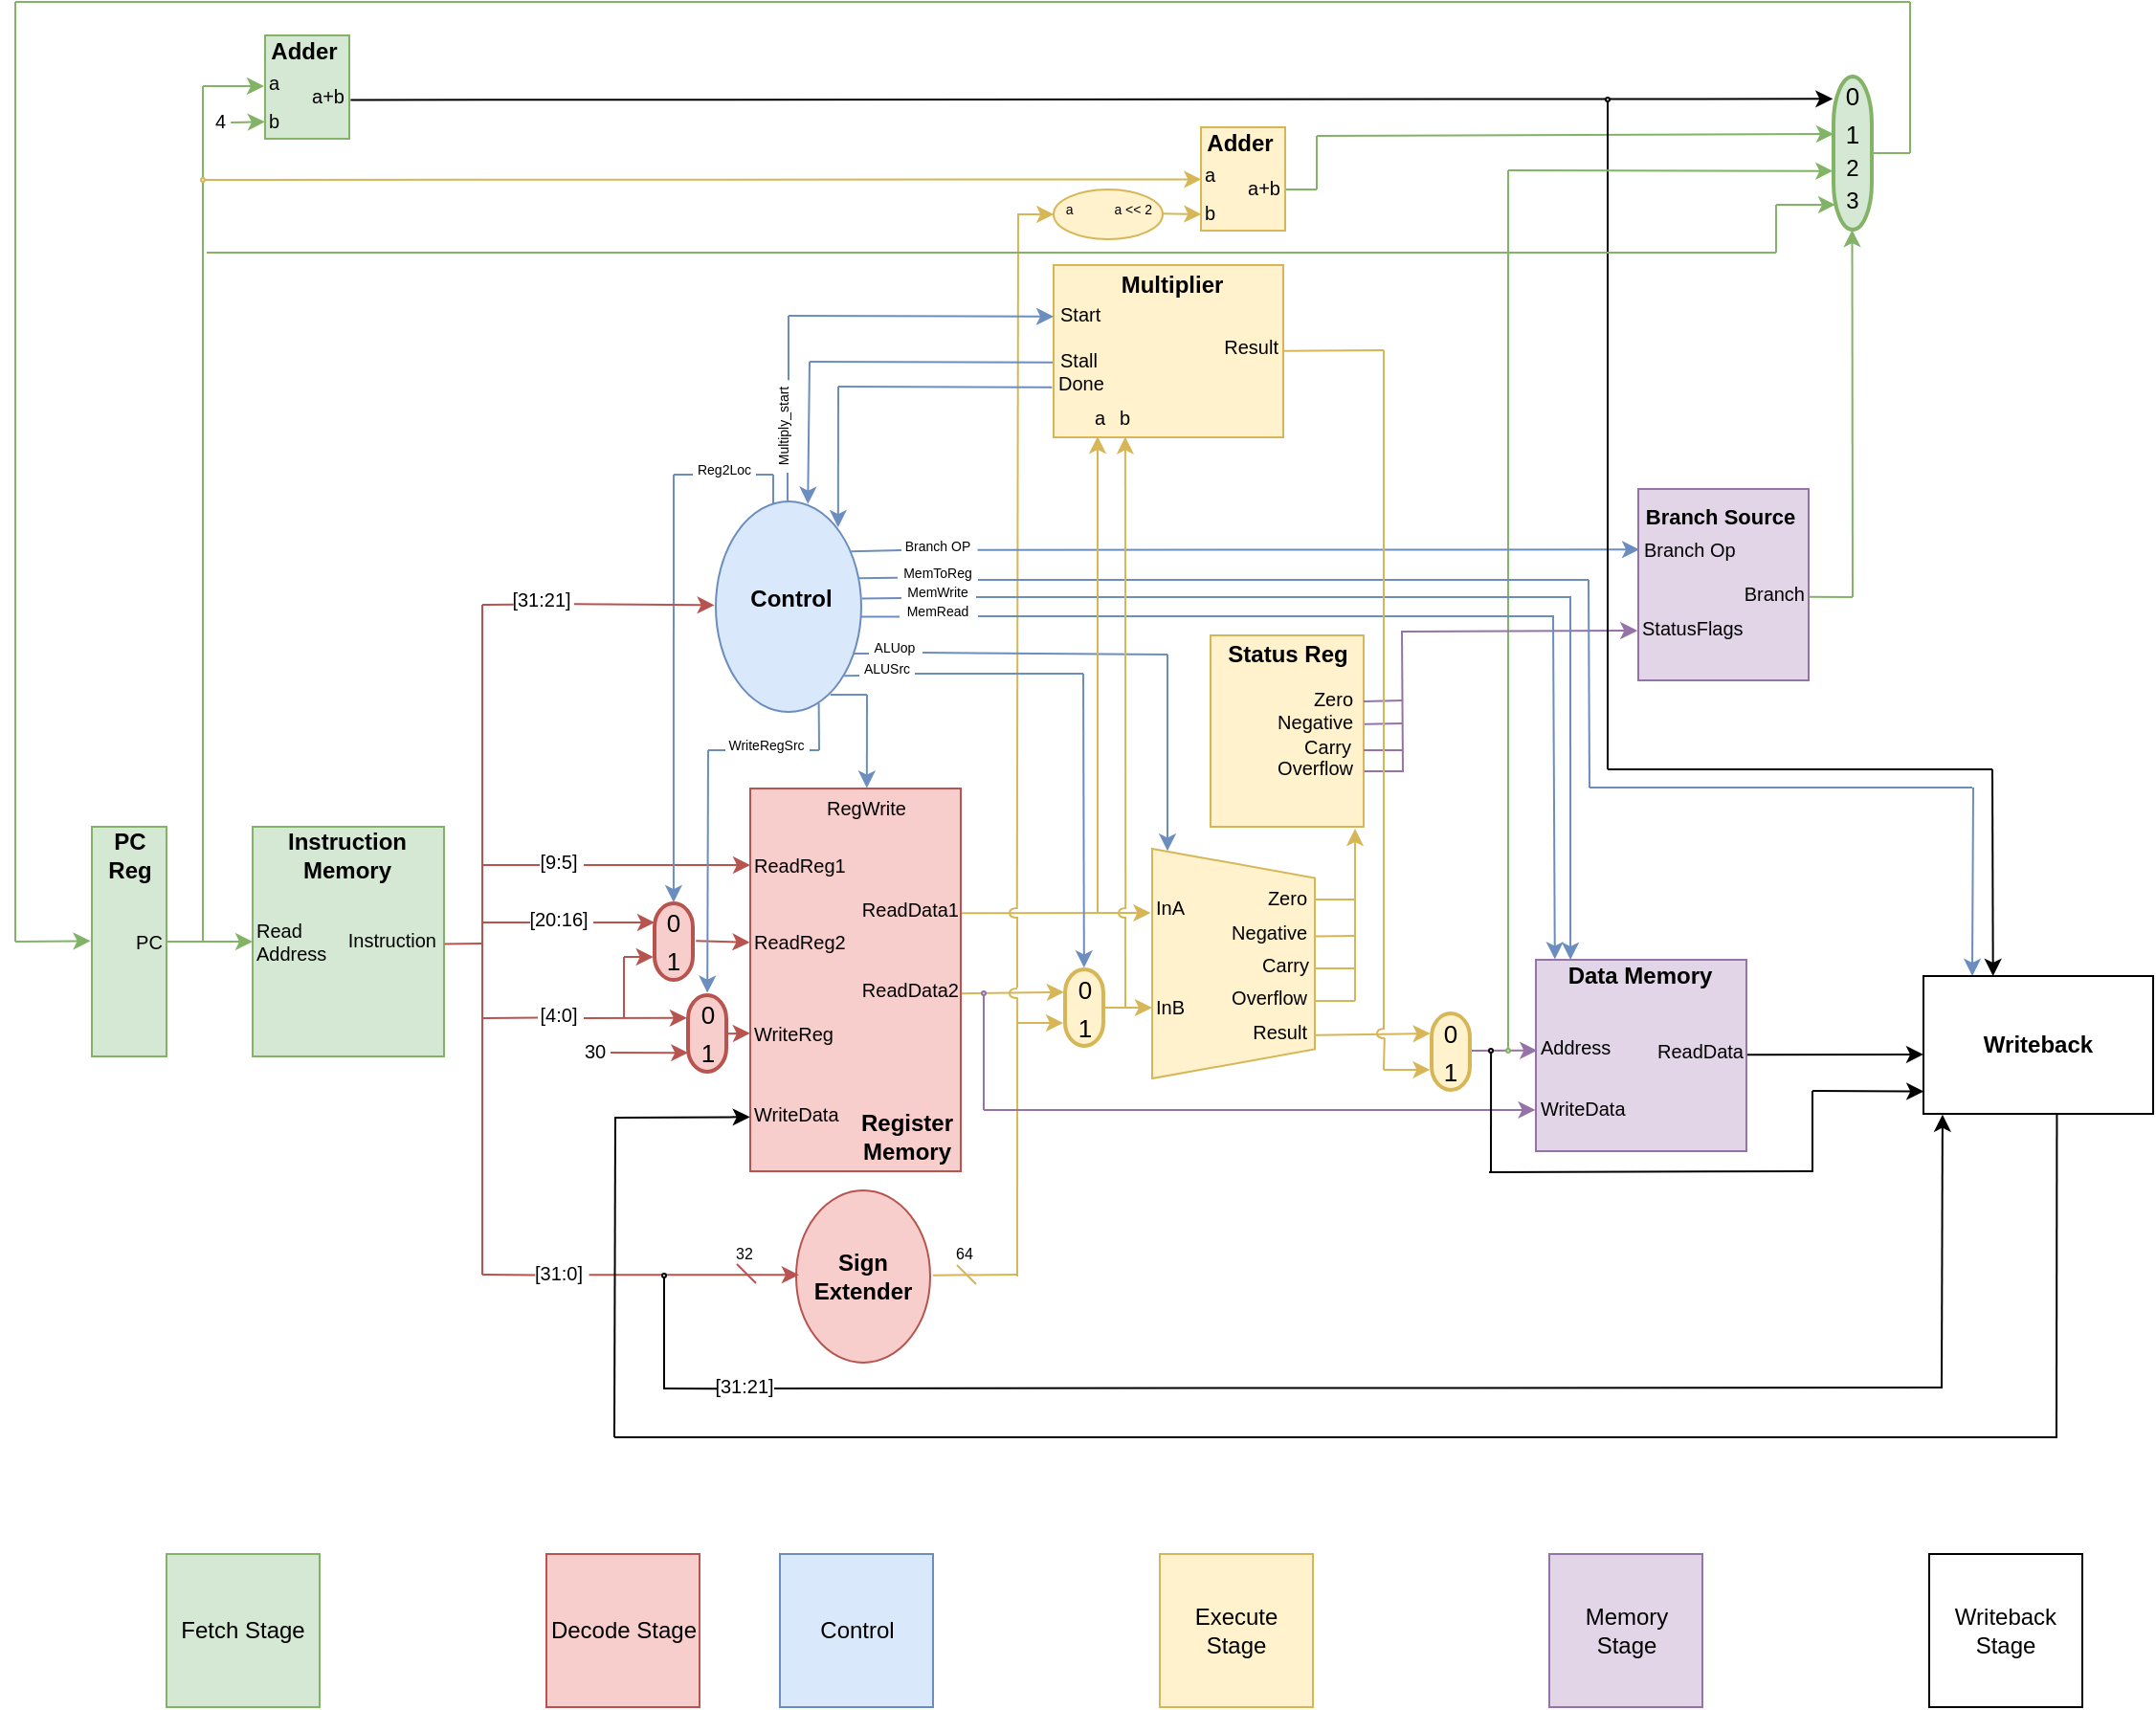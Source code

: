 <mxfile version="13.9.9" type="device"><diagram id="GEWAEGAaDJInfuJMEdcB" name="Page-1"><mxGraphModel dx="585" dy="338" grid="1" gridSize="10" guides="1" tooltips="1" connect="0" arrows="0" fold="1" page="1" pageScale="1" pageWidth="10000" pageHeight="10000" math="0" shadow="0"><root><mxCell id="0"/><mxCell id="1" parent="0"/><mxCell id="AQoo05_PCcrr-zh03Vqa-8" value="" style="endArrow=none;html=1;entryX=0.5;entryY=0.75;entryDx=0;entryDy=0;entryPerimeter=0;" parent="1" target="AQoo05_PCcrr-zh03Vqa-7" edge="1"><mxGeometry width="50" height="50" relative="1" as="geometry"><mxPoint x="1139" y="1114" as="sourcePoint"/><mxPoint x="1150" y="1055" as="targetPoint"/></mxGeometry></mxCell><mxCell id="TWKKnOHG6fg1YNwIzenU-43" value="" style="endArrow=none;html=1;fontSize=7;exitX=0.5;exitY=0.5;exitDx=0;exitDy=0;exitPerimeter=0;fillColor=#d5e8d4;strokeColor=#82b366;" parent="1" source="TWKKnOHG6fg1YNwIzenU-42" edge="1"><mxGeometry width="50" height="50" relative="1" as="geometry"><mxPoint x="1584" y="889" as="sourcePoint"/><mxPoint x="1580" y="477" as="targetPoint"/></mxGeometry></mxCell><mxCell id="F5EO7fNrncJi5tXWK-v9-142" value="&lt;div align=&quot;center&quot;&gt;a&amp;nbsp;&amp;nbsp;&amp;nbsp;&amp;nbsp;&amp;nbsp;&amp;nbsp;&amp;nbsp;&amp;nbsp;&amp;nbsp;&amp;nbsp; a &amp;lt;&amp;lt; 2&lt;br&gt;&lt;/div&gt;" style="ellipse;whiteSpace=wrap;html=1;strokeColor=#d6b656;fillColor=#fff2cc;fontSize=7;align=center;verticalAlign=top;" parent="1" vertex="1"><mxGeometry x="1342.5" y="487" width="57" height="26" as="geometry"/></mxCell><mxCell id="nRq4pLv7lDaLM8ArhGwT-8" value="" style="endArrow=classic;html=1;fontSize=10;exitX=1;exitY=0.5;exitDx=0;exitDy=0;entryX=0;entryY=0.5;entryDx=0;entryDy=0;fillColor=#d5e8d4;strokeColor=#82b366;" parent="1" source="nRq4pLv7lDaLM8ArhGwT-3" target="nRq4pLv7lDaLM8ArhGwT-6" edge="1"><mxGeometry width="50" height="50" relative="1" as="geometry"><mxPoint x="744" y="1030" as="sourcePoint"/><mxPoint x="794" y="980" as="targetPoint"/></mxGeometry></mxCell><mxCell id="nRq4pLv7lDaLM8ArhGwT-9" value="" style="group;fillColor=#d5e8d4;strokeColor=#82b366;" parent="1" vertex="1" connectable="0"><mxGeometry x="840" y="820" width="39" height="120" as="geometry"/></mxCell><mxCell id="nRq4pLv7lDaLM8ArhGwT-1" value="" style="rounded=0;whiteSpace=wrap;html=1;fillColor=#d5e8d4;strokeColor=#82b366;" parent="nRq4pLv7lDaLM8ArhGwT-9" vertex="1"><mxGeometry width="39" height="120" as="geometry"/></mxCell><mxCell id="nRq4pLv7lDaLM8ArhGwT-2" value="PC&lt;br&gt;Reg" style="text;html=1;strokeColor=none;fillColor=none;align=center;verticalAlign=middle;whiteSpace=wrap;rounded=0;fontStyle=1" parent="nRq4pLv7lDaLM8ArhGwT-9" vertex="1"><mxGeometry x="9.75" y="7.5" width="19.5" height="15" as="geometry"/></mxCell><mxCell id="nRq4pLv7lDaLM8ArhGwT-3" value="PC" style="text;html=1;strokeColor=none;fillColor=none;align=center;verticalAlign=middle;whiteSpace=wrap;rounded=0;fontSize=10;" parent="nRq4pLv7lDaLM8ArhGwT-9" vertex="1"><mxGeometry x="19.5" y="52.5" width="19.5" height="15" as="geometry"/></mxCell><mxCell id="nRq4pLv7lDaLM8ArhGwT-10" value="" style="group" parent="1" vertex="1" connectable="0"><mxGeometry x="924" y="820" width="100" height="120" as="geometry"/></mxCell><mxCell id="nRq4pLv7lDaLM8ArhGwT-4" value="" style="rounded=0;whiteSpace=wrap;html=1;fillColor=#d5e8d4;strokeColor=#82b366;" parent="nRq4pLv7lDaLM8ArhGwT-10" vertex="1"><mxGeometry width="100" height="120" as="geometry"/></mxCell><mxCell id="nRq4pLv7lDaLM8ArhGwT-5" value="Instruction&lt;br&gt;Memory" style="text;html=1;strokeColor=none;fillColor=none;align=center;verticalAlign=middle;whiteSpace=wrap;rounded=0;fontStyle=1" parent="nRq4pLv7lDaLM8ArhGwT-10" vertex="1"><mxGeometry x="33.333" y="7.5" width="33.333" height="15" as="geometry"/></mxCell><mxCell id="nRq4pLv7lDaLM8ArhGwT-6" value="Read Address" style="text;html=1;strokeColor=none;fillColor=none;align=left;verticalAlign=middle;whiteSpace=wrap;rounded=0;fontSize=10;" parent="nRq4pLv7lDaLM8ArhGwT-10" vertex="1"><mxGeometry y="52.5" width="33.333" height="15" as="geometry"/></mxCell><mxCell id="nRq4pLv7lDaLM8ArhGwT-7" value="Instruction" style="text;html=1;strokeColor=none;fillColor=none;align=right;verticalAlign=middle;whiteSpace=wrap;rounded=0;fontSize=10;" parent="nRq4pLv7lDaLM8ArhGwT-10" vertex="1"><mxGeometry x="64.833" y="51" width="33.333" height="15" as="geometry"/></mxCell><mxCell id="nRq4pLv7lDaLM8ArhGwT-21" value="" style="group" parent="1" vertex="1" connectable="0"><mxGeometry x="1124" y="860" width="40" height="40" as="geometry"/></mxCell><mxCell id="nRq4pLv7lDaLM8ArhGwT-18" value="" style="strokeWidth=2;html=1;shape=mxgraph.flowchart.terminator;whiteSpace=wrap;fontSize=10;align=left;rotation=90;fillColor=#f8cecc;strokeColor=#b85450;" parent="nRq4pLv7lDaLM8ArhGwT-21" vertex="1"><mxGeometry y="10" width="40" height="20" as="geometry"/></mxCell><mxCell id="nRq4pLv7lDaLM8ArhGwT-19" value="0" style="text;html=1;strokeColor=none;fillColor=none;align=center;verticalAlign=middle;whiteSpace=wrap;rounded=0;fontSize=13;" parent="nRq4pLv7lDaLM8ArhGwT-21" vertex="1"><mxGeometry x="15" width="10" height="20" as="geometry"/></mxCell><mxCell id="nRq4pLv7lDaLM8ArhGwT-20" value="1" style="text;html=1;strokeColor=none;fillColor=none;align=center;verticalAlign=middle;whiteSpace=wrap;rounded=0;fontSize=13;" parent="nRq4pLv7lDaLM8ArhGwT-21" vertex="1"><mxGeometry x="15" y="20" width="10" height="20" as="geometry"/></mxCell><mxCell id="jr-7Io3T9gxjwfJFGv9w-19" value="" style="endArrow=classic;html=1;fontSize=8;entryX=0.701;entryY=1.032;entryDx=0;entryDy=0;entryPerimeter=0;fillColor=#f8cecc;strokeColor=#b85450;" parent="nRq4pLv7lDaLM8ArhGwT-21" target="nRq4pLv7lDaLM8ArhGwT-18" edge="1"><mxGeometry width="50" height="50" relative="1" as="geometry"><mxPoint x="-6" y="28" as="sourcePoint"/><mxPoint x="50" y="30" as="targetPoint"/></mxGeometry></mxCell><mxCell id="nRq4pLv7lDaLM8ArhGwT-23" value="" style="endArrow=classic;html=1;fontSize=13;entryX=-0.01;entryY=0.52;entryDx=0;entryDy=0;entryPerimeter=0;exitX=0.49;exitY=-0.08;exitDx=0;exitDy=0;exitPerimeter=0;fillColor=#f8cecc;strokeColor=#b85450;" parent="1" source="nRq4pLv7lDaLM8ArhGwT-18" target="nRq4pLv7lDaLM8ArhGwT-15" edge="1"><mxGeometry width="50" height="50" relative="1" as="geometry"><mxPoint x="1104" y="970" as="sourcePoint"/><mxPoint x="1154" y="920" as="targetPoint"/></mxGeometry></mxCell><mxCell id="nRq4pLv7lDaLM8ArhGwT-24" value="" style="endArrow=none;html=1;fontSize=13;exitX=1.003;exitY=0.51;exitDx=0;exitDy=0;exitPerimeter=0;fillColor=#f8cecc;strokeColor=#b85450;" parent="1" source="nRq4pLv7lDaLM8ArhGwT-4" edge="1"><mxGeometry width="50" height="50" relative="1" as="geometry"><mxPoint x="1074" y="950" as="sourcePoint"/><mxPoint x="1044" y="881" as="targetPoint"/></mxGeometry></mxCell><mxCell id="nRq4pLv7lDaLM8ArhGwT-25" value="" style="endArrow=none;html=1;fontSize=13;fillColor=#f8cecc;strokeColor=#b85450;" parent="1" edge="1"><mxGeometry width="50" height="50" relative="1" as="geometry"><mxPoint x="1044" y="1054" as="sourcePoint"/><mxPoint x="1044" y="704" as="targetPoint"/></mxGeometry></mxCell><mxCell id="jr-7Io3T9gxjwfJFGv9w-1" value="" style="endArrow=classic;html=1;exitX=0.717;exitY=0.75;exitDx=0;exitDy=0;exitPerimeter=0;fillColor=#f8cecc;strokeColor=#b85450;" parent="1" source="jr-7Io3T9gxjwfJFGv9w-2" target="nRq4pLv7lDaLM8ArhGwT-14" edge="1"><mxGeometry width="50" height="50" relative="1" as="geometry"><mxPoint x="1044" y="839" as="sourcePoint"/><mxPoint x="1144" y="810" as="targetPoint"/></mxGeometry></mxCell><mxCell id="jr-7Io3T9gxjwfJFGv9w-2" value="[9:5]" style="text;html=1;strokeColor=none;fillColor=none;align=center;verticalAlign=middle;whiteSpace=wrap;rounded=0;fontSize=10;" parent="1" vertex="1"><mxGeometry x="1054" y="832.5" width="60" height="10" as="geometry"/></mxCell><mxCell id="jr-7Io3T9gxjwfJFGv9w-5" value="" style="endArrow=none;html=1;fontSize=8;entryX=0.333;entryY=0.75;entryDx=0;entryDy=0;entryPerimeter=0;fillColor=#f8cecc;strokeColor=#b85450;" parent="1" target="jr-7Io3T9gxjwfJFGv9w-2" edge="1"><mxGeometry width="50" height="50" relative="1" as="geometry"><mxPoint x="1044" y="840" as="sourcePoint"/><mxPoint x="1134" y="860" as="targetPoint"/></mxGeometry></mxCell><mxCell id="jr-7Io3T9gxjwfJFGv9w-7" value="" style="endArrow=classic;html=1;fontSize=8;exitX=0.8;exitY=0.75;exitDx=0;exitDy=0;exitPerimeter=0;fillColor=#f8cecc;strokeColor=#b85450;" parent="1" source="jr-7Io3T9gxjwfJFGv9w-10" edge="1"><mxGeometry width="50" height="50" relative="1" as="geometry"><mxPoint x="1117" y="870" as="sourcePoint"/><mxPoint x="1134" y="870" as="targetPoint"/></mxGeometry></mxCell><mxCell id="jr-7Io3T9gxjwfJFGv9w-10" value="[20:16]" style="text;html=1;strokeColor=none;fillColor=none;align=center;verticalAlign=middle;whiteSpace=wrap;rounded=0;fontSize=10;" parent="1" vertex="1"><mxGeometry x="1054" y="862.5" width="60" height="10" as="geometry"/></mxCell><mxCell id="jr-7Io3T9gxjwfJFGv9w-12" value="" style="endArrow=none;html=1;fontSize=8;exitX=0.25;exitY=0.75;exitDx=0;exitDy=0;exitPerimeter=0;fillColor=#f8cecc;strokeColor=#b85450;" parent="1" source="jr-7Io3T9gxjwfJFGv9w-10" edge="1"><mxGeometry width="50" height="50" relative="1" as="geometry"><mxPoint x="1050" y="870" as="sourcePoint"/><mxPoint x="1044" y="870" as="targetPoint"/></mxGeometry></mxCell><mxCell id="jr-7Io3T9gxjwfJFGv9w-14" value="" style="endArrow=classic;html=1;fontSize=8;entryX=0.298;entryY=1.028;entryDx=0;entryDy=0;entryPerimeter=0;fillColor=#f8cecc;strokeColor=#b85450;" parent="1" target="TWKKnOHG6fg1YNwIzenU-28" edge="1"><mxGeometry width="50" height="50" relative="1" as="geometry"><mxPoint x="1097" y="920" as="sourcePoint"/><mxPoint x="1124" y="920" as="targetPoint"/></mxGeometry></mxCell><mxCell id="jr-7Io3T9gxjwfJFGv9w-15" value="[4:0]" style="text;html=1;strokeColor=none;fillColor=none;align=center;verticalAlign=middle;whiteSpace=wrap;rounded=0;fontSize=10;" parent="1" vertex="1"><mxGeometry x="1054" y="915" width="60" height="5" as="geometry"/></mxCell><mxCell id="jr-7Io3T9gxjwfJFGv9w-17" value="" style="endArrow=none;html=1;fontSize=8;exitX=0.317;exitY=0.958;exitDx=0;exitDy=0;exitPerimeter=0;fillColor=#f8cecc;strokeColor=#b85450;" parent="1" source="jr-7Io3T9gxjwfJFGv9w-15" edge="1"><mxGeometry width="50" height="50" relative="1" as="geometry"><mxPoint x="1034" y="980" as="sourcePoint"/><mxPoint x="1044" y="920" as="targetPoint"/></mxGeometry></mxCell><mxCell id="jr-7Io3T9gxjwfJFGv9w-18" value="" style="endArrow=none;html=1;fontSize=8;fillColor=#f8cecc;strokeColor=#b85450;" parent="1" edge="1"><mxGeometry width="50" height="50" relative="1" as="geometry"><mxPoint x="1118" y="888" as="sourcePoint"/><mxPoint x="1118" y="920" as="targetPoint"/></mxGeometry></mxCell><mxCell id="jr-7Io3T9gxjwfJFGv9w-22" value="" style="shape=trapezoid;perimeter=trapezoidPerimeter;whiteSpace=wrap;html=1;fontSize=8;align=right;rotation=90;size=0.127;fillColor=#fff2cc;strokeColor=#d6b656;" parent="1" vertex="1"><mxGeometry x="1376.5" y="849" width="120" height="85" as="geometry"/></mxCell><mxCell id="jr-7Io3T9gxjwfJFGv9w-24" value="InA" style="text;html=1;strokeColor=none;fillColor=none;align=left;verticalAlign=middle;whiteSpace=wrap;rounded=0;fontSize=10;" parent="1" vertex="1"><mxGeometry x="1393.5" y="851.5" width="40" height="20" as="geometry"/></mxCell><mxCell id="jr-7Io3T9gxjwfJFGv9w-25" value="InB" style="text;html=1;strokeColor=none;fillColor=none;align=left;verticalAlign=middle;whiteSpace=wrap;rounded=0;fontSize=10;" parent="1" vertex="1"><mxGeometry x="1393.5" y="904" width="40" height="20" as="geometry"/></mxCell><mxCell id="jr-7Io3T9gxjwfJFGv9w-26" value="" style="endArrow=classic;html=1;fontSize=8;exitX=1.011;exitY=0.632;exitDx=0;exitDy=0;exitPerimeter=0;entryX=-0.008;entryY=0.676;entryDx=0;entryDy=0;entryPerimeter=0;fillColor=#fff2cc;strokeColor=#d6b656;" parent="1" source="jr-7Io3T9gxjwfJFGv9w-20" target="jr-7Io3T9gxjwfJFGv9w-24" edge="1"><mxGeometry width="50" height="50" relative="1" as="geometry"><mxPoint x="1394" y="890" as="sourcePoint"/><mxPoint x="1444" y="840" as="targetPoint"/></mxGeometry></mxCell><mxCell id="jr-7Io3T9gxjwfJFGv9w-27" value="" style="group" parent="1" vertex="1" connectable="0"><mxGeometry x="1338.5" y="894.5" width="40" height="40" as="geometry"/></mxCell><mxCell id="jr-7Io3T9gxjwfJFGv9w-28" value="" style="strokeWidth=2;html=1;shape=mxgraph.flowchart.terminator;whiteSpace=wrap;fontSize=10;align=left;rotation=90;fillColor=#fff2cc;strokeColor=#d6b656;" parent="jr-7Io3T9gxjwfJFGv9w-27" vertex="1"><mxGeometry y="10" width="40" height="20" as="geometry"/></mxCell><mxCell id="jr-7Io3T9gxjwfJFGv9w-29" value="0" style="text;html=1;strokeColor=none;fillColor=none;align=center;verticalAlign=middle;whiteSpace=wrap;rounded=0;fontSize=13;" parent="jr-7Io3T9gxjwfJFGv9w-27" vertex="1"><mxGeometry x="15" width="10" height="20" as="geometry"/></mxCell><mxCell id="jr-7Io3T9gxjwfJFGv9w-30" value="1" style="text;html=1;strokeColor=none;fillColor=none;align=center;verticalAlign=middle;whiteSpace=wrap;rounded=0;fontSize=13;" parent="jr-7Io3T9gxjwfJFGv9w-27" vertex="1"><mxGeometry x="15" y="20" width="10" height="20" as="geometry"/></mxCell><mxCell id="jr-7Io3T9gxjwfJFGv9w-32" value="" style="endArrow=classic;html=1;fontSize=8;entryX=0.011;entryY=0.528;entryDx=0;entryDy=0;entryPerimeter=0;exitX=0.501;exitY=-0.01;exitDx=0;exitDy=0;exitPerimeter=0;fillColor=#fff2cc;strokeColor=#d6b656;" parent="1" source="jr-7Io3T9gxjwfJFGv9w-28" target="jr-7Io3T9gxjwfJFGv9w-25" edge="1"><mxGeometry width="50" height="50" relative="1" as="geometry"><mxPoint x="1313.5" y="989" as="sourcePoint"/><mxPoint x="1363.5" y="939" as="targetPoint"/></mxGeometry></mxCell><mxCell id="jr-7Io3T9gxjwfJFGv9w-33" value="" style="endArrow=classic;html=1;fontSize=8;entryX=0.297;entryY=1.029;entryDx=0;entryDy=0;entryPerimeter=0;exitX=1.011;exitY=0.604;exitDx=0;exitDy=0;exitPerimeter=0;fillColor=#fff2cc;strokeColor=#d6b656;" parent="1" source="jr-7Io3T9gxjwfJFGv9w-21" target="jr-7Io3T9gxjwfJFGv9w-28" edge="1"><mxGeometry width="50" height="50" relative="1" as="geometry"><mxPoint x="1345" y="906" as="sourcePoint"/><mxPoint x="1434" y="930" as="targetPoint"/></mxGeometry></mxCell><mxCell id="jr-7Io3T9gxjwfJFGv9w-34" value="" style="ellipse;whiteSpace=wrap;html=1;fontSize=8;align=right;rotation=90;fillColor=#f8cecc;strokeColor=#b85450;" parent="1" vertex="1"><mxGeometry x="1198" y="1020" width="90" height="70" as="geometry"/></mxCell><mxCell id="jr-7Io3T9gxjwfJFGv9w-36" value="&lt;div&gt;Sign&lt;/div&gt;&lt;div&gt;Extender&lt;br&gt;&lt;/div&gt;" style="text;html=1;strokeColor=none;fillColor=none;align=center;verticalAlign=middle;whiteSpace=wrap;rounded=0;fontStyle=1" parent="1" vertex="1"><mxGeometry x="1218" y="1045" width="50" height="20" as="geometry"/></mxCell><mxCell id="jr-7Io3T9gxjwfJFGv9w-37" value="" style="endArrow=classic;html=1;fontSize=8;entryX=0.49;entryY=0.993;entryDx=0;entryDy=0;entryPerimeter=0;exitX=0.747;exitY=0.842;exitDx=0;exitDy=0;exitPerimeter=0;fillColor=#f8cecc;strokeColor=#b85450;" parent="1" edge="1"><mxGeometry width="50" height="50" relative="1" as="geometry"><mxPoint x="1099.772" y="1054.154" as="sourcePoint"/><mxPoint x="1209.436" y="1054.154" as="targetPoint"/></mxGeometry></mxCell><mxCell id="jr-7Io3T9gxjwfJFGv9w-40" value="[31:0]" style="text;html=1;strokeColor=none;fillColor=none;align=center;verticalAlign=middle;whiteSpace=wrap;rounded=0;fontSize=10;" parent="1" vertex="1"><mxGeometry x="1054" y="1050" width="60" height="5" as="geometry"/></mxCell><mxCell id="jr-7Io3T9gxjwfJFGv9w-42" value="" style="endArrow=none;html=1;fontSize=8;entryX=0.294;entryY=0.842;entryDx=0;entryDy=0;entryPerimeter=0;fillColor=#f8cecc;strokeColor=#b85450;" parent="1" target="jr-7Io3T9gxjwfJFGv9w-40" edge="1"><mxGeometry width="50" height="50" relative="1" as="geometry"><mxPoint x="1044" y="1054" as="sourcePoint"/><mxPoint x="1053" y="1054" as="targetPoint"/></mxGeometry></mxCell><mxCell id="jr-7Io3T9gxjwfJFGv9w-43" value="" style="endArrow=none;html=1;fontSize=8;exitX=0.493;exitY=-0.02;exitDx=0;exitDy=0;exitPerimeter=0;fillColor=#fff2cc;strokeColor=#d6b656;" parent="1" source="jr-7Io3T9gxjwfJFGv9w-34" edge="1"><mxGeometry width="50" height="50" relative="1" as="geometry"><mxPoint x="1334" y="1060" as="sourcePoint"/><mxPoint x="1323" y="1054" as="targetPoint"/></mxGeometry></mxCell><mxCell id="jr-7Io3T9gxjwfJFGv9w-46" value="" style="endArrow=none;html=1;fontSize=8;entryX=-0.013;entryY=0.051;entryDx=0;entryDy=0;entryPerimeter=0;fillColor=#fff2cc;strokeColor=#d6b656;" parent="1" target="jr-7Io3T9gxjwfJFGv9w-47" edge="1"><mxGeometry width="50" height="50" relative="1" as="geometry"><mxPoint x="1323.5" y="1055" as="sourcePoint"/><mxPoint x="1323.5" y="911" as="targetPoint"/></mxGeometry></mxCell><mxCell id="jr-7Io3T9gxjwfJFGv9w-47" value="" style="shape=requiredInterface;html=1;verticalLabelPosition=bottom;fontSize=8;align=right;rotation=-180;fillColor=#fff2cc;strokeColor=#d6b656;" parent="1" vertex="1"><mxGeometry x="1319.5" y="904.5" width="4" height="5" as="geometry"/></mxCell><mxCell id="jr-7Io3T9gxjwfJFGv9w-48" value="" style="shape=requiredInterface;html=1;verticalLabelPosition=bottom;fontSize=8;align=right;rotation=-180;fillColor=#fff2cc;strokeColor=#d6b656;" parent="1" vertex="1"><mxGeometry x="1319.5" y="862.5" width="4" height="5" as="geometry"/></mxCell><mxCell id="jr-7Io3T9gxjwfJFGv9w-49" value="" style="endArrow=none;html=1;fontSize=8;fillColor=#fff2cc;strokeColor=#d6b656;" parent="1" edge="1"><mxGeometry width="50" height="50" relative="1" as="geometry"><mxPoint x="1323.5" y="904" as="sourcePoint"/><mxPoint x="1323.5" y="867" as="targetPoint"/></mxGeometry></mxCell><mxCell id="jr-7Io3T9gxjwfJFGv9w-50" value="" style="endArrow=none;html=1;fontSize=8;exitX=0.028;exitY=0.904;exitDx=0;exitDy=0;exitPerimeter=0;fillColor=#fff2cc;strokeColor=#d6b656;" parent="1" source="jr-7Io3T9gxjwfJFGv9w-48" edge="1"><mxGeometry width="50" height="50" relative="1" as="geometry"><mxPoint x="1333.5" y="861" as="sourcePoint"/><mxPoint x="1324" y="500" as="targetPoint"/></mxGeometry></mxCell><mxCell id="jr-7Io3T9gxjwfJFGv9w-51" value="" style="endArrow=classic;html=1;fontSize=8;fillColor=#fff2cc;strokeColor=#d6b656;" parent="1" edge="1"><mxGeometry width="50" height="50" relative="1" as="geometry"><mxPoint x="1323.5" y="922.5" as="sourcePoint"/><mxPoint x="1347.5" y="922.5" as="targetPoint"/></mxGeometry></mxCell><mxCell id="jr-7Io3T9gxjwfJFGv9w-52" value="Result" style="text;html=1;strokeColor=none;fillColor=none;align=right;verticalAlign=middle;whiteSpace=wrap;rounded=0;fontSize=10;" parent="1" vertex="1"><mxGeometry x="1436.5" y="916.5" width="40" height="20" as="geometry"/></mxCell><mxCell id="jr-7Io3T9gxjwfJFGv9w-54" value="Overflow" style="text;html=1;strokeColor=none;fillColor=none;align=right;verticalAlign=middle;whiteSpace=wrap;rounded=0;fontSize=10;" parent="1" vertex="1"><mxGeometry x="1436.5" y="899" width="40" height="20" as="geometry"/></mxCell><mxCell id="jr-7Io3T9gxjwfJFGv9w-55" value="Carry" style="text;html=1;strokeColor=none;fillColor=none;align=right;verticalAlign=middle;whiteSpace=wrap;rounded=0;fontSize=10;" parent="1" vertex="1"><mxGeometry x="1438" y="882" width="40" height="20" as="geometry"/></mxCell><mxCell id="jr-7Io3T9gxjwfJFGv9w-56" value="Negative" style="text;html=1;strokeColor=none;fillColor=none;align=right;verticalAlign=middle;whiteSpace=wrap;rounded=0;fontSize=10;" parent="1" vertex="1"><mxGeometry x="1436.5" y="865" width="40" height="20" as="geometry"/></mxCell><mxCell id="jr-7Io3T9gxjwfJFGv9w-57" value="Zero" style="text;html=1;strokeColor=none;fillColor=none;align=right;verticalAlign=middle;whiteSpace=wrap;rounded=0;fontSize=10;" parent="1" vertex="1"><mxGeometry x="1436.5" y="846.5" width="40" height="20" as="geometry"/></mxCell><mxCell id="F5EO7fNrncJi5tXWK-v9-1" value="" style="group" parent="1" vertex="1" connectable="0"><mxGeometry x="1184" y="800" width="110" height="200" as="geometry"/></mxCell><mxCell id="nRq4pLv7lDaLM8ArhGwT-11" value="" style="rounded=0;whiteSpace=wrap;html=1;fontSize=10;align=left;fillColor=#f8cecc;strokeColor=#b85450;" parent="F5EO7fNrncJi5tXWK-v9-1" vertex="1"><mxGeometry width="110" height="200" as="geometry"/></mxCell><mxCell id="nRq4pLv7lDaLM8ArhGwT-12" value="Register Memory" style="text;html=1;strokeColor=none;fillColor=none;align=center;verticalAlign=middle;whiteSpace=wrap;rounded=0;fontStyle=1" parent="F5EO7fNrncJi5tXWK-v9-1" vertex="1"><mxGeometry x="34.375" y="171.5" width="96.25" height="20" as="geometry"/></mxCell><mxCell id="nRq4pLv7lDaLM8ArhGwT-14" value="ReadReg1" style="text;html=1;strokeColor=none;fillColor=none;align=left;verticalAlign=middle;whiteSpace=wrap;rounded=0;fontSize=10;" parent="F5EO7fNrncJi5tXWK-v9-1" vertex="1"><mxGeometry y="30" width="27.5" height="20" as="geometry"/></mxCell><mxCell id="nRq4pLv7lDaLM8ArhGwT-15" value="&lt;div&gt;ReadReg2&lt;/div&gt;" style="text;html=1;strokeColor=none;fillColor=none;align=left;verticalAlign=middle;whiteSpace=wrap;rounded=0;fontSize=10;" parent="F5EO7fNrncJi5tXWK-v9-1" vertex="1"><mxGeometry y="70" width="27.5" height="20" as="geometry"/></mxCell><mxCell id="nRq4pLv7lDaLM8ArhGwT-16" value="WriteReg" style="text;html=1;strokeColor=none;fillColor=none;align=left;verticalAlign=middle;whiteSpace=wrap;rounded=0;fontSize=10;" parent="F5EO7fNrncJi5tXWK-v9-1" vertex="1"><mxGeometry y="117.5" width="27.5" height="20" as="geometry"/></mxCell><mxCell id="nRq4pLv7lDaLM8ArhGwT-17" value="WriteData" style="text;html=1;strokeColor=none;fillColor=none;align=left;verticalAlign=middle;whiteSpace=wrap;rounded=0;fontSize=10;" parent="F5EO7fNrncJi5tXWK-v9-1" vertex="1"><mxGeometry y="160" width="27.5" height="20" as="geometry"/></mxCell><mxCell id="jr-7Io3T9gxjwfJFGv9w-20" value="ReadData1" style="text;html=1;strokeColor=none;fillColor=none;align=right;verticalAlign=middle;whiteSpace=wrap;rounded=0;fontSize=10;" parent="F5EO7fNrncJi5tXWK-v9-1" vertex="1"><mxGeometry x="82.5" y="52.5" width="27.5" height="20" as="geometry"/></mxCell><mxCell id="jr-7Io3T9gxjwfJFGv9w-21" value="ReadData2" style="text;html=1;strokeColor=none;fillColor=none;align=right;verticalAlign=middle;whiteSpace=wrap;rounded=0;fontSize=10;" parent="F5EO7fNrncJi5tXWK-v9-1" vertex="1"><mxGeometry x="82.5" y="95" width="27.5" height="20" as="geometry"/></mxCell><mxCell id="F5EO7fNrncJi5tXWK-v9-54" value="RegWrite" style="text;html=1;strokeColor=none;fillColor=none;align=left;verticalAlign=middle;whiteSpace=wrap;rounded=0;fontSize=10;" parent="F5EO7fNrncJi5tXWK-v9-1" vertex="1"><mxGeometry x="37.5" width="27.5" height="20" as="geometry"/></mxCell><mxCell id="F5EO7fNrncJi5tXWK-v9-2" value="" style="group" parent="1" vertex="1" connectable="0"><mxGeometry x="1176" y="1037.5" width="11" height="21" as="geometry"/></mxCell><mxCell id="jr-7Io3T9gxjwfJFGv9w-38" value="" style="endArrow=none;html=1;fontSize=8;fillColor=#f8cecc;strokeColor=#b85450;" parent="F5EO7fNrncJi5tXWK-v9-2" edge="1"><mxGeometry width="50" height="50" relative="1" as="geometry"><mxPoint x="1" y="11" as="sourcePoint"/><mxPoint x="11" y="21" as="targetPoint"/></mxGeometry></mxCell><mxCell id="jr-7Io3T9gxjwfJFGv9w-39" value="32" style="text;html=1;strokeColor=none;fillColor=none;align=center;verticalAlign=middle;whiteSpace=wrap;rounded=0;fontSize=8;" parent="F5EO7fNrncJi5tXWK-v9-2" vertex="1"><mxGeometry width="10" height="10" as="geometry"/></mxCell><mxCell id="F5EO7fNrncJi5tXWK-v9-3" value="" style="group" parent="1" vertex="1" connectable="0"><mxGeometry x="1291" y="1038" width="11" height="21" as="geometry"/></mxCell><mxCell id="jr-7Io3T9gxjwfJFGv9w-44" value="" style="endArrow=none;html=1;fontSize=8;fillColor=#fff2cc;strokeColor=#d6b656;" parent="F5EO7fNrncJi5tXWK-v9-3" edge="1"><mxGeometry width="50" height="50" relative="1" as="geometry"><mxPoint x="1" y="11" as="sourcePoint"/><mxPoint x="11" y="21" as="targetPoint"/></mxGeometry></mxCell><mxCell id="jr-7Io3T9gxjwfJFGv9w-45" value="64" style="text;html=1;strokeColor=none;fillColor=none;align=center;verticalAlign=middle;whiteSpace=wrap;rounded=0;fontSize=8;" parent="F5EO7fNrncJi5tXWK-v9-3" vertex="1"><mxGeometry width="10" height="10" as="geometry"/></mxCell><mxCell id="F5EO7fNrncJi5tXWK-v9-12" value="" style="endArrow=none;html=1;fontSize=10;exitX=0.221;exitY=-0.001;exitDx=0;exitDy=0;exitPerimeter=0;fillColor=#fff2cc;strokeColor=#d6b656;" parent="1" source="jr-7Io3T9gxjwfJFGv9w-22" edge="1"><mxGeometry width="50" height="50" relative="1" as="geometry"><mxPoint x="1500" y="890" as="sourcePoint"/><mxPoint x="1500" y="858" as="targetPoint"/></mxGeometry></mxCell><mxCell id="F5EO7fNrncJi5tXWK-v9-13" value="" style="endArrow=none;html=1;fontSize=10;exitX=0.381;exitY=0.001;exitDx=0;exitDy=0;exitPerimeter=0;fillColor=#fff2cc;strokeColor=#d6b656;" parent="1" source="jr-7Io3T9gxjwfJFGv9w-22" edge="1"><mxGeometry width="50" height="50" relative="1" as="geometry"><mxPoint x="1520" y="900" as="sourcePoint"/><mxPoint x="1500" y="877" as="targetPoint"/></mxGeometry></mxCell><mxCell id="F5EO7fNrncJi5tXWK-v9-14" value="" style="endArrow=none;html=1;fontSize=10;exitX=0.521;exitY=0;exitDx=0;exitDy=0;exitPerimeter=0;fillColor=#fff2cc;strokeColor=#d6b656;" parent="1" source="jr-7Io3T9gxjwfJFGv9w-22" edge="1"><mxGeometry width="50" height="50" relative="1" as="geometry"><mxPoint x="1540" y="910" as="sourcePoint"/><mxPoint x="1500" y="894" as="targetPoint"/></mxGeometry></mxCell><mxCell id="F5EO7fNrncJi5tXWK-v9-15" value="" style="endArrow=none;html=1;fontSize=10;exitX=0.662;exitY=-0.003;exitDx=0;exitDy=0;exitPerimeter=0;fillColor=#fff2cc;strokeColor=#d6b656;" parent="1" source="jr-7Io3T9gxjwfJFGv9w-22" edge="1"><mxGeometry width="50" height="50" relative="1" as="geometry"><mxPoint x="1530" y="930" as="sourcePoint"/><mxPoint x="1500" y="911" as="targetPoint"/></mxGeometry></mxCell><mxCell id="F5EO7fNrncJi5tXWK-v9-17" value="" style="group" parent="1" vertex="1" connectable="0"><mxGeometry x="1424.5" y="720" width="80" height="100" as="geometry"/></mxCell><mxCell id="F5EO7fNrncJi5tXWK-v9-4" value="" style="rounded=0;whiteSpace=wrap;html=1;fontSize=10;align=right;fillColor=#fff2cc;strokeColor=#d6b656;" parent="F5EO7fNrncJi5tXWK-v9-17" vertex="1"><mxGeometry width="80" height="100" as="geometry"/></mxCell><mxCell id="F5EO7fNrncJi5tXWK-v9-6" value="Status Reg" style="text;html=1;strokeColor=none;fillColor=none;align=center;verticalAlign=middle;whiteSpace=wrap;rounded=0;fontStyle=1" parent="F5EO7fNrncJi5tXWK-v9-17" vertex="1"><mxGeometry x="3" width="74" height="20" as="geometry"/></mxCell><mxCell id="F5EO7fNrncJi5tXWK-v9-8" value="Overflow" style="text;html=1;strokeColor=none;fillColor=none;align=right;verticalAlign=middle;whiteSpace=wrap;rounded=0;fontSize=10;" parent="F5EO7fNrncJi5tXWK-v9-17" vertex="1"><mxGeometry x="36" y="63.5" width="40" height="11" as="geometry"/></mxCell><mxCell id="F5EO7fNrncJi5tXWK-v9-9" value="Carry" style="text;html=1;strokeColor=none;fillColor=none;align=right;verticalAlign=middle;whiteSpace=wrap;rounded=0;fontSize=10;" parent="F5EO7fNrncJi5tXWK-v9-17" vertex="1"><mxGeometry x="35.5" y="53" width="40" height="9" as="geometry"/></mxCell><mxCell id="F5EO7fNrncJi5tXWK-v9-10" value="Negative" style="text;html=1;strokeColor=none;fillColor=none;align=right;verticalAlign=middle;whiteSpace=wrap;rounded=0;fontSize=10;" parent="F5EO7fNrncJi5tXWK-v9-17" vertex="1"><mxGeometry x="36" y="38" width="40" height="13" as="geometry"/></mxCell><mxCell id="F5EO7fNrncJi5tXWK-v9-11" value="Zero" style="text;html=1;strokeColor=none;fillColor=none;align=right;verticalAlign=middle;whiteSpace=wrap;rounded=0;fontSize=10;" parent="F5EO7fNrncJi5tXWK-v9-17" vertex="1"><mxGeometry x="36" y="25.5" width="40" height="14" as="geometry"/></mxCell><mxCell id="F5EO7fNrncJi5tXWK-v9-18" value="" style="group;fillColor=#e1d5e7;strokeColor=#9673a6;" parent="1" vertex="1" connectable="0"><mxGeometry x="1594.5" y="889.5" width="110" height="100" as="geometry"/></mxCell><mxCell id="F5EO7fNrncJi5tXWK-v9-19" value="" style="rounded=0;whiteSpace=wrap;html=1;fontSize=10;align=left;fillColor=#e1d5e7;strokeColor=#9673a6;" parent="F5EO7fNrncJi5tXWK-v9-18" vertex="1"><mxGeometry width="110" height="100" as="geometry"/></mxCell><mxCell id="F5EO7fNrncJi5tXWK-v9-20" value="Data Memory" style="text;html=1;strokeColor=none;fillColor=none;align=center;verticalAlign=middle;whiteSpace=wrap;rounded=0;fontStyle=1" parent="F5EO7fNrncJi5tXWK-v9-18" vertex="1"><mxGeometry x="6.875" y="3.75" width="96.25" height="10" as="geometry"/></mxCell><mxCell id="F5EO7fNrncJi5tXWK-v9-21" value="Address" style="text;html=1;strokeColor=none;fillColor=none;align=left;verticalAlign=middle;whiteSpace=wrap;rounded=0;fontSize=10;" parent="F5EO7fNrncJi5tXWK-v9-18" vertex="1"><mxGeometry y="40" width="27.5" height="10" as="geometry"/></mxCell><mxCell id="F5EO7fNrncJi5tXWK-v9-22" value="WriteData" style="text;html=1;strokeColor=none;fillColor=none;align=left;verticalAlign=middle;whiteSpace=wrap;rounded=0;fontSize=10;" parent="F5EO7fNrncJi5tXWK-v9-18" vertex="1"><mxGeometry y="72" width="27.5" height="10" as="geometry"/></mxCell><mxCell id="F5EO7fNrncJi5tXWK-v9-25" value="ReadData" style="text;html=1;strokeColor=none;fillColor=none;align=right;verticalAlign=middle;whiteSpace=wrap;rounded=0;fontSize=10;" parent="F5EO7fNrncJi5tXWK-v9-18" vertex="1"><mxGeometry x="82.5" y="42.75" width="27.5" height="10" as="geometry"/></mxCell><mxCell id="F5EO7fNrncJi5tXWK-v9-28" value="" style="endArrow=none;html=1;fontSize=10;fillColor=#e1d5e7;strokeColor=#9673a6;" parent="1" edge="1"><mxGeometry width="50" height="50" relative="1" as="geometry"><mxPoint x="1306" y="968" as="sourcePoint"/><mxPoint x="1306" y="907" as="targetPoint"/></mxGeometry></mxCell><mxCell id="F5EO7fNrncJi5tXWK-v9-37" value="" style="endArrow=classic;html=1;fontSize=10;entryX=-0.008;entryY=0.644;entryDx=0;entryDy=0;entryPerimeter=0;fillColor=#e1d5e7;strokeColor=#9673a6;exitX=0.91;exitY=-0.175;exitDx=0;exitDy=0;exitPerimeter=0;" parent="1" source="nRq4pLv7lDaLM8ArhGwT-12" target="F5EO7fNrncJi5tXWK-v9-22" edge="1"><mxGeometry width="50" height="50" relative="1" as="geometry"><mxPoint x="1420" y="1000" as="sourcePoint"/><mxPoint x="1574.389" y="969.889" as="targetPoint"/></mxGeometry></mxCell><mxCell id="F5EO7fNrncJi5tXWK-v9-38" value="" style="endArrow=classic;html=1;fontSize=10;fillColor=#fff2cc;strokeColor=#d6b656;" parent="1" edge="1"><mxGeometry width="50" height="50" relative="1" as="geometry"><mxPoint x="1500" y="911" as="sourcePoint"/><mxPoint x="1500" y="821" as="targetPoint"/></mxGeometry></mxCell><mxCell id="F5EO7fNrncJi5tXWK-v9-40" value="" style="endArrow=classic;html=1;fontSize=10;exitX=1.016;exitY=0.684;exitDx=0;exitDy=0;exitPerimeter=0;entryX=0;entryY=0.569;entryDx=0;entryDy=0;entryPerimeter=0;" parent="1" source="F5EO7fNrncJi5tXWK-v9-25" target="AQoo05_PCcrr-zh03Vqa-5" edge="1"><mxGeometry width="50" height="50" relative="1" as="geometry"><mxPoint x="1762.5" y="939.5" as="sourcePoint"/><mxPoint x="1796.071" y="931.071" as="targetPoint"/></mxGeometry></mxCell><mxCell id="F5EO7fNrncJi5tXWK-v9-43" value="" style="endArrow=none;html=1;fontSize=10;entryX=0.525;entryY=0.886;entryDx=0;entryDy=0;entryPerimeter=0;" parent="1" target="F5EO7fNrncJi5tXWK-v9-67" edge="1"><mxGeometry width="50" height="50" relative="1" as="geometry"><mxPoint x="1571" y="1001" as="sourcePoint"/><mxPoint x="1562.5" y="934.5" as="targetPoint"/></mxGeometry></mxCell><mxCell id="F5EO7fNrncJi5tXWK-v9-44" value="" style="endArrow=none;html=1;fontSize=10;" parent="1" edge="1"><mxGeometry width="50" height="50" relative="1" as="geometry"><mxPoint x="1739.5" y="1000" as="sourcePoint"/><mxPoint x="1570" y="1000.5" as="targetPoint"/></mxGeometry></mxCell><mxCell id="F5EO7fNrncJi5tXWK-v9-48" value="" style="endArrow=none;html=1;fontSize=10;" parent="1" edge="1"><mxGeometry width="50" height="50" relative="1" as="geometry"><mxPoint x="1739" y="1000" as="sourcePoint"/><mxPoint x="1739" y="958" as="targetPoint"/></mxGeometry></mxCell><mxCell id="F5EO7fNrncJi5tXWK-v9-49" value="" style="endArrow=classic;html=1;fontSize=10;entryX=0.001;entryY=0.837;entryDx=0;entryDy=0;entryPerimeter=0;" parent="1" target="AQoo05_PCcrr-zh03Vqa-5" edge="1"><mxGeometry width="50" height="50" relative="1" as="geometry"><mxPoint x="1739" y="958" as="sourcePoint"/><mxPoint x="1795" y="947.5" as="targetPoint"/></mxGeometry></mxCell><mxCell id="F5EO7fNrncJi5tXWK-v9-56" value="" style="endArrow=classic;html=1;fontSize=10;entryX=0.852;entryY=-0.014;entryDx=0;entryDy=0;entryPerimeter=0;fillColor=#dae8fc;strokeColor=#6c8ebf;" parent="1" target="F5EO7fNrncJi5tXWK-v9-54" edge="1"><mxGeometry width="50" height="50" relative="1" as="geometry"><mxPoint x="1245" y="751" as="sourcePoint"/><mxPoint x="1290" y="760" as="targetPoint"/></mxGeometry></mxCell><mxCell id="F5EO7fNrncJi5tXWK-v9-57" value="" style="endArrow=none;html=1;fontSize=10;entryX=0.918;entryY=0.212;entryDx=0;entryDy=0;entryPerimeter=0;fillColor=#dae8fc;strokeColor=#6c8ebf;" parent="1" target="F5EO7fNrncJi5tXWK-v9-50" edge="1"><mxGeometry width="50" height="50" relative="1" as="geometry"><mxPoint x="1245" y="751" as="sourcePoint"/><mxPoint x="1310" y="720" as="targetPoint"/></mxGeometry></mxCell><mxCell id="F5EO7fNrncJi5tXWK-v9-58" value="" style="endArrow=none;html=1;fontSize=10;exitX=0.009;exitY=0.605;exitDx=0;exitDy=0;exitPerimeter=0;fillColor=#dae8fc;strokeColor=#6c8ebf;" parent="1" source="F5EO7fNrncJi5tXWK-v9-50" edge="1"><mxGeometry width="50" height="50" relative="1" as="geometry"><mxPoint x="1204" y="649.5" as="sourcePoint"/><mxPoint x="1196" y="636" as="targetPoint"/></mxGeometry></mxCell><mxCell id="F5EO7fNrncJi5tXWK-v9-62" value="" style="endArrow=classic;html=1;fontSize=10;entryX=-0.012;entryY=0.502;entryDx=0;entryDy=0;entryPerimeter=0;fillColor=#dae8fc;strokeColor=#6c8ebf;" parent="1" target="nRq4pLv7lDaLM8ArhGwT-18" edge="1"><mxGeometry width="50" height="50" relative="1" as="geometry"><mxPoint x="1144" y="636" as="sourcePoint"/><mxPoint x="1150" y="770" as="targetPoint"/></mxGeometry></mxCell><mxCell id="F5EO7fNrncJi5tXWK-v9-66" value="" style="ellipse;whiteSpace=wrap;html=1;aspect=fixed;fillColor=#e1d5e7;fontSize=7;align=center;strokeColor=#9673a6;" parent="1" vertex="1"><mxGeometry x="1305" y="906" width="2" height="2" as="geometry"/></mxCell><mxCell id="F5EO7fNrncJi5tXWK-v9-70" value="" style="endArrow=none;html=1;fontSize=7;exitX=0.939;exitY=0.5;exitDx=0;exitDy=0;exitPerimeter=0;fillColor=#dae8fc;strokeColor=#6c8ebf;" parent="1" source="F5EO7fNrncJi5tXWK-v9-71" edge="1"><mxGeometry width="50" height="50" relative="1" as="geometry"><mxPoint x="1260" y="780" as="sourcePoint"/><mxPoint x="1358" y="740" as="targetPoint"/></mxGeometry></mxCell><mxCell id="F5EO7fNrncJi5tXWK-v9-71" value="ALUSrc" style="text;html=1;strokeColor=none;fillColor=none;align=center;verticalAlign=bottom;whiteSpace=wrap;rounded=0;fontSize=7;" parent="1" vertex="1"><mxGeometry x="1239" y="736" width="33" height="8" as="geometry"/></mxCell><mxCell id="F5EO7fNrncJi5tXWK-v9-72" value="" style="endArrow=none;html=1;fontSize=7;exitX=0.828;exitY=0.117;exitDx=0;exitDy=0;exitPerimeter=0;fillColor=#dae8fc;strokeColor=#6c8ebf;" parent="1" source="F5EO7fNrncJi5tXWK-v9-50" edge="1"><mxGeometry width="50" height="50" relative="1" as="geometry"><mxPoint x="1227.276" y="740.966" as="sourcePoint"/><mxPoint x="1241" y="741" as="targetPoint"/></mxGeometry></mxCell><mxCell id="F5EO7fNrncJi5tXWK-v9-73" value="" style="endArrow=classic;html=1;fontSize=7;entryX=-0.021;entryY=0.504;entryDx=0;entryDy=0;entryPerimeter=0;fillColor=#dae8fc;strokeColor=#6c8ebf;" parent="1" target="jr-7Io3T9gxjwfJFGv9w-28" edge="1"><mxGeometry width="50" height="50" relative="1" as="geometry"><mxPoint x="1358" y="740" as="sourcePoint"/><mxPoint x="1350" y="870" as="targetPoint"/></mxGeometry></mxCell><mxCell id="F5EO7fNrncJi5tXWK-v9-74" value="" style="group;fillColor=#e1d5e7;strokeColor=#9673a6;" parent="1" vertex="1" connectable="0"><mxGeometry x="1648" y="643.5" width="89" height="100" as="geometry"/></mxCell><mxCell id="F5EO7fNrncJi5tXWK-v9-76" value="Branch Source" style="text;html=1;strokeColor=none;fillColor=none;align=center;verticalAlign=middle;whiteSpace=wrap;rounded=0;fontStyle=1;fontSize=11;" parent="F5EO7fNrncJi5tXWK-v9-74" vertex="1"><mxGeometry x="0.945" y="9" width="83.66" height="10" as="geometry"/></mxCell><mxCell id="F5EO7fNrncJi5tXWK-v9-86" value="Branch Op" style="text;html=1;strokeColor=none;fillColor=none;align=left;verticalAlign=middle;whiteSpace=wrap;rounded=0;fontSize=10;" parent="F5EO7fNrncJi5tXWK-v9-74" vertex="1"><mxGeometry x="1" y="24" width="59" height="14" as="geometry"/></mxCell><mxCell id="F5EO7fNrncJi5tXWK-v9-87" value="StatusFlags" style="text;html=1;strokeColor=none;fillColor=none;align=left;verticalAlign=middle;whiteSpace=wrap;rounded=0;fontSize=10;" parent="F5EO7fNrncJi5tXWK-v9-74" vertex="1"><mxGeometry x="0.401" y="65" width="55.269" height="14" as="geometry"/></mxCell><mxCell id="F5EO7fNrncJi5tXWK-v9-174" value="Branch" style="text;html=1;strokeColor=none;fillColor=none;align=right;verticalAlign=middle;whiteSpace=wrap;rounded=0;fontSize=10;" parent="F5EO7fNrncJi5tXWK-v9-74" vertex="1"><mxGeometry x="30" y="47" width="59" height="14" as="geometry"/></mxCell><mxCell id="F5EO7fNrncJi5tXWK-v9-81" value="" style="endArrow=classic;html=1;fontSize=7;fillColor=#dae8fc;strokeColor=#6c8ebf;exitX=1.008;exitY=0.494;exitDx=0;exitDy=0;exitPerimeter=0;entryX=-0.008;entryY=0.548;entryDx=0;entryDy=0;entryPerimeter=0;" parent="1" target="F5EO7fNrncJi5tXWK-v9-86" edge="1"><mxGeometry width="50" height="50" relative="1" as="geometry"><mxPoint x="1302.786" y="675.357" as="sourcePoint"/><mxPoint x="1581" y="676" as="targetPoint"/></mxGeometry></mxCell><mxCell id="F5EO7fNrncJi5tXWK-v9-82" value="Branch OP" style="text;html=1;strokeColor=none;fillColor=none;align=center;verticalAlign=bottom;whiteSpace=wrap;rounded=0;fontSize=7;" parent="1" vertex="1"><mxGeometry x="1261" y="671.5" width="42" height="8" as="geometry"/></mxCell><mxCell id="F5EO7fNrncJi5tXWK-v9-85" value="" style="endArrow=none;html=1;fontSize=7;fillColor=#dae8fc;strokeColor=#6c8ebf;entryX=0.237;entryY=0.071;entryDx=0;entryDy=0;entryPerimeter=0;" parent="1" target="F5EO7fNrncJi5tXWK-v9-50" edge="1"><mxGeometry width="50" height="50" relative="1" as="geometry"><mxPoint x="1263" y="675.5" as="sourcePoint"/><mxPoint x="1252" y="674" as="targetPoint"/></mxGeometry></mxCell><mxCell id="F5EO7fNrncJi5tXWK-v9-92" value="" style="endArrow=none;html=1;fontSize=10;exitX=0.221;exitY=-0.001;exitDx=0;exitDy=0;exitPerimeter=0;fillColor=#e1d5e7;strokeColor=#9673a6;" parent="1" edge="1"><mxGeometry width="50" height="50" relative="1" as="geometry"><mxPoint x="1504.5" y="754.5" as="sourcePoint"/><mxPoint x="1525" y="754" as="targetPoint"/></mxGeometry></mxCell><mxCell id="F5EO7fNrncJi5tXWK-v9-93" value="" style="endArrow=none;html=1;fontSize=10;exitX=0.381;exitY=0.001;exitDx=0;exitDy=0;exitPerimeter=0;fillColor=#e1d5e7;strokeColor=#9673a6;" parent="1" edge="1"><mxGeometry width="50" height="50" relative="1" as="geometry"><mxPoint x="1505" y="766.333" as="sourcePoint"/><mxPoint x="1525" y="766" as="targetPoint"/></mxGeometry></mxCell><mxCell id="F5EO7fNrncJi5tXWK-v9-94" value="" style="endArrow=none;html=1;fontSize=10;exitX=0.521;exitY=0;exitDx=0;exitDy=0;exitPerimeter=0;fillColor=#e1d5e7;strokeColor=#9673a6;" parent="1" edge="1"><mxGeometry width="50" height="50" relative="1" as="geometry"><mxPoint x="1504.5" y="780" as="sourcePoint"/><mxPoint x="1525" y="780" as="targetPoint"/></mxGeometry></mxCell><mxCell id="F5EO7fNrncJi5tXWK-v9-95" value="" style="endArrow=none;html=1;fontSize=10;exitX=0.662;exitY=-0.003;exitDx=0;exitDy=0;exitPerimeter=0;fillColor=#e1d5e7;strokeColor=#9673a6;" parent="1" edge="1"><mxGeometry width="50" height="50" relative="1" as="geometry"><mxPoint x="1504.833" y="791" as="sourcePoint"/><mxPoint x="1525.5" y="791" as="targetPoint"/></mxGeometry></mxCell><mxCell id="F5EO7fNrncJi5tXWK-v9-96" value="" style="endArrow=none;html=1;fontSize=7;fillColor=#e1d5e7;strokeColor=#9673a6;" parent="1" edge="1"><mxGeometry width="50" height="50" relative="1" as="geometry"><mxPoint x="1525" y="791" as="sourcePoint"/><mxPoint x="1524.5" y="717.5" as="targetPoint"/></mxGeometry></mxCell><mxCell id="F5EO7fNrncJi5tXWK-v9-97" value="" style="endArrow=classic;html=1;fontSize=7;entryX=-0.014;entryY=0.643;entryDx=0;entryDy=0;entryPerimeter=0;fillColor=#e1d5e7;strokeColor=#9673a6;" parent="1" target="F5EO7fNrncJi5tXWK-v9-87" edge="1"><mxGeometry width="50" height="50" relative="1" as="geometry"><mxPoint x="1525" y="718" as="sourcePoint"/><mxPoint x="1581.333" y="718.333" as="targetPoint"/></mxGeometry></mxCell><mxCell id="F5EO7fNrncJi5tXWK-v9-99" value="" style="endArrow=none;html=1;fontSize=7;fillColor=#dae8fc;strokeColor=#6c8ebf;" parent="1" edge="1"><mxGeometry width="50" height="50" relative="1" as="geometry"><mxPoint x="1302" y="700" as="sourcePoint"/><mxPoint x="1613" y="700" as="targetPoint"/></mxGeometry></mxCell><mxCell id="F5EO7fNrncJi5tXWK-v9-105" value="" style="endArrow=none;html=1;fontSize=7;fillColor=#dae8fc;strokeColor=#6c8ebf;" parent="1" edge="1"><mxGeometry width="50" height="50" relative="1" as="geometry"><mxPoint x="1303" y="710" as="sourcePoint"/><mxPoint x="1603" y="710" as="targetPoint"/></mxGeometry></mxCell><mxCell id="F5EO7fNrncJi5tXWK-v9-111" value="" style="endArrow=classic;html=1;fontSize=7;entryX=0.09;entryY=-0.003;entryDx=0;entryDy=0;entryPerimeter=0;fillColor=#dae8fc;strokeColor=#6c8ebf;" parent="1" target="F5EO7fNrncJi5tXWK-v9-19" edge="1"><mxGeometry width="50" height="50" relative="1" as="geometry"><mxPoint x="1603.5" y="709.5" as="sourcePoint"/><mxPoint x="1682.5" y="779.5" as="targetPoint"/></mxGeometry></mxCell><mxCell id="F5EO7fNrncJi5tXWK-v9-112" value="" style="endArrow=classic;html=1;fontSize=7;entryX=0.164;entryY=0;entryDx=0;entryDy=0;entryPerimeter=0;fillColor=#dae8fc;strokeColor=#6c8ebf;" parent="1" target="F5EO7fNrncJi5tXWK-v9-19" edge="1"><mxGeometry width="50" height="50" relative="1" as="geometry"><mxPoint x="1612.5" y="699.5" as="sourcePoint"/><mxPoint x="1782.5" y="729.5" as="targetPoint"/></mxGeometry></mxCell><mxCell id="F5EO7fNrncJi5tXWK-v9-115" value="" style="endArrow=none;html=1;fontSize=7;" parent="1" edge="1"><mxGeometry width="50" height="50" relative="1" as="geometry"><mxPoint x="1113" y="1139" as="sourcePoint"/><mxPoint x="1867" y="1139" as="targetPoint"/></mxGeometry></mxCell><mxCell id="F5EO7fNrncJi5tXWK-v9-116" value="" style="endArrow=none;html=1;fontSize=7;" parent="1" edge="1"><mxGeometry width="50" height="50" relative="1" as="geometry"><mxPoint x="1113" y="1139" as="sourcePoint"/><mxPoint x="1113.5" y="971.5" as="targetPoint"/></mxGeometry></mxCell><mxCell id="F5EO7fNrncJi5tXWK-v9-117" value="" style="endArrow=classic;html=1;fontSize=7;entryX=-0.005;entryY=0.582;entryDx=0;entryDy=0;entryPerimeter=0;" parent="1" target="nRq4pLv7lDaLM8ArhGwT-17" edge="1"><mxGeometry width="50" height="50" relative="1" as="geometry"><mxPoint x="1114" y="972" as="sourcePoint"/><mxPoint x="1160" y="950" as="targetPoint"/></mxGeometry></mxCell><mxCell id="F5EO7fNrncJi5tXWK-v9-137" value="" style="group" parent="1" vertex="1" connectable="0"><mxGeometry x="1419.5" y="452.5" width="44" height="56" as="geometry"/></mxCell><mxCell id="F5EO7fNrncJi5tXWK-v9-132" value="" style="rounded=0;whiteSpace=wrap;html=1;strokeColor=#d6b656;fillColor=#fff2cc;fontSize=7;align=left;" parent="F5EO7fNrncJi5tXWK-v9-137" vertex="1"><mxGeometry y="2" width="44" height="54" as="geometry"/></mxCell><mxCell id="F5EO7fNrncJi5tXWK-v9-131" value="Adder" style="text;html=1;strokeColor=none;fillColor=none;align=center;verticalAlign=middle;whiteSpace=wrap;rounded=0;fontStyle=1" parent="F5EO7fNrncJi5tXWK-v9-137" vertex="1"><mxGeometry x="0.5" width="40" height="20" as="geometry"/></mxCell><mxCell id="F5EO7fNrncJi5tXWK-v9-134" value="a" style="text;html=1;strokeColor=none;fillColor=none;align=right;verticalAlign=middle;whiteSpace=wrap;rounded=0;fontSize=10;" parent="F5EO7fNrncJi5tXWK-v9-137" vertex="1"><mxGeometry x="1" y="19" width="8" height="14" as="geometry"/></mxCell><mxCell id="F5EO7fNrncJi5tXWK-v9-135" value="b" style="text;html=1;strokeColor=none;fillColor=none;align=right;verticalAlign=middle;whiteSpace=wrap;rounded=0;fontSize=10;" parent="F5EO7fNrncJi5tXWK-v9-137" vertex="1"><mxGeometry x="1" y="39" width="8" height="14" as="geometry"/></mxCell><mxCell id="F5EO7fNrncJi5tXWK-v9-136" value="a+b" style="text;html=1;strokeColor=none;fillColor=none;align=right;verticalAlign=middle;whiteSpace=wrap;rounded=0;fontSize=10;" parent="F5EO7fNrncJi5tXWK-v9-137" vertex="1"><mxGeometry x="16.5" y="26" width="27" height="14" as="geometry"/></mxCell><mxCell id="F5EO7fNrncJi5tXWK-v9-144" value="" style="endArrow=classic;html=1;fontSize=7;entryX=0.002;entryY=0.502;entryDx=0;entryDy=0;entryPerimeter=0;fillColor=#fff2cc;strokeColor=#d6b656;" parent="1" target="F5EO7fNrncJi5tXWK-v9-142" edge="1"><mxGeometry width="50" height="50" relative="1" as="geometry"><mxPoint x="1323.5" y="500" as="sourcePoint"/><mxPoint x="1469.5" y="503" as="targetPoint"/></mxGeometry></mxCell><mxCell id="F5EO7fNrncJi5tXWK-v9-145" value="" style="endArrow=classic;html=1;fontSize=7;exitX=0.996;exitY=0.484;exitDx=0;exitDy=0;exitPerimeter=0;entryX=0.004;entryY=0.842;entryDx=0;entryDy=0;entryPerimeter=0;fillColor=#fff2cc;strokeColor=#d6b656;" parent="1" source="F5EO7fNrncJi5tXWK-v9-142" target="F5EO7fNrncJi5tXWK-v9-132" edge="1"><mxGeometry width="50" height="50" relative="1" as="geometry"><mxPoint x="1340" y="499" as="sourcePoint"/><mxPoint x="1414" y="500" as="targetPoint"/></mxGeometry></mxCell><mxCell id="F5EO7fNrncJi5tXWK-v9-147" value="" style="endArrow=classic;html=1;fontSize=7;entryX=0.493;entryY=1.009;entryDx=0;entryDy=0;entryPerimeter=0;fillColor=#f8cecc;strokeColor=#b85450;exitX=1.064;exitY=0.768;exitDx=0;exitDy=0;exitPerimeter=0;" parent="1" source="F5EO7fNrncJi5tXWK-v9-148" target="F5EO7fNrncJi5tXWK-v9-50" edge="1"><mxGeometry width="50" height="50" relative="1" as="geometry"><mxPoint x="1044" y="704" as="sourcePoint"/><mxPoint x="1120" y="660" as="targetPoint"/></mxGeometry></mxCell><mxCell id="F5EO7fNrncJi5tXWK-v9-148" value="[31:21]" style="text;html=1;strokeColor=none;fillColor=none;align=center;verticalAlign=middle;whiteSpace=wrap;rounded=0;fontSize=10;" parent="1" vertex="1"><mxGeometry x="1060" y="696" width="30" height="10" as="geometry"/></mxCell><mxCell id="F5EO7fNrncJi5tXWK-v9-150" value="" style="endArrow=none;html=1;fontSize=7;entryX=0.011;entryY=0.79;entryDx=0;entryDy=0;entryPerimeter=0;fillColor=#f8cecc;strokeColor=#b85450;" parent="1" target="F5EO7fNrncJi5tXWK-v9-148" edge="1"><mxGeometry width="50" height="50" relative="1" as="geometry"><mxPoint x="1044" y="704" as="sourcePoint"/><mxPoint x="1110" y="680" as="targetPoint"/></mxGeometry></mxCell><mxCell id="F5EO7fNrncJi5tXWK-v9-151" value="" style="endArrow=none;html=1;fontSize=7;fillColor=#d5e8d4;strokeColor=#82b366;" parent="1" edge="1"><mxGeometry width="50" height="50" relative="1" as="geometry"><mxPoint x="898" y="880" as="sourcePoint"/><mxPoint x="898" y="433" as="targetPoint"/></mxGeometry></mxCell><mxCell id="F5EO7fNrncJi5tXWK-v9-152" value="" style="group" parent="1" vertex="1" connectable="0"><mxGeometry x="930.5" y="404.5" width="44" height="56" as="geometry"/></mxCell><mxCell id="F5EO7fNrncJi5tXWK-v9-153" value="" style="rounded=0;whiteSpace=wrap;html=1;strokeColor=#82b366;fillColor=#d5e8d4;fontSize=7;align=left;" parent="F5EO7fNrncJi5tXWK-v9-152" vertex="1"><mxGeometry y="2" width="44" height="54" as="geometry"/></mxCell><mxCell id="F5EO7fNrncJi5tXWK-v9-154" value="Adder" style="text;html=1;strokeColor=none;fillColor=none;align=center;verticalAlign=middle;whiteSpace=wrap;rounded=0;fontStyle=1" parent="F5EO7fNrncJi5tXWK-v9-152" vertex="1"><mxGeometry x="0.5" width="40" height="20" as="geometry"/></mxCell><mxCell id="F5EO7fNrncJi5tXWK-v9-155" value="a" style="text;html=1;strokeColor=none;fillColor=none;align=right;verticalAlign=middle;whiteSpace=wrap;rounded=0;fontSize=10;" parent="F5EO7fNrncJi5tXWK-v9-152" vertex="1"><mxGeometry x="1" y="19" width="8" height="14" as="geometry"/></mxCell><mxCell id="F5EO7fNrncJi5tXWK-v9-156" value="b" style="text;html=1;strokeColor=none;fillColor=none;align=right;verticalAlign=middle;whiteSpace=wrap;rounded=0;fontSize=10;" parent="F5EO7fNrncJi5tXWK-v9-152" vertex="1"><mxGeometry x="1" y="39" width="8" height="14" as="geometry"/></mxCell><mxCell id="F5EO7fNrncJi5tXWK-v9-157" value="a+b" style="text;html=1;strokeColor=none;fillColor=none;align=right;verticalAlign=middle;whiteSpace=wrap;rounded=0;fontSize=10;" parent="F5EO7fNrncJi5tXWK-v9-152" vertex="1"><mxGeometry x="16.5" y="26" width="27" height="14" as="geometry"/></mxCell><mxCell id="F5EO7fNrncJi5tXWK-v9-158" value="" style="endArrow=classic;html=1;fontSize=7;fillColor=#d5e8d4;strokeColor=#82b366;" parent="1" edge="1"><mxGeometry width="50" height="50" relative="1" as="geometry"><mxPoint x="898" y="433" as="sourcePoint"/><mxPoint x="930" y="433" as="targetPoint"/></mxGeometry></mxCell><mxCell id="F5EO7fNrncJi5tXWK-v9-159" value="4" style="text;html=1;strokeColor=none;fillColor=none;align=right;verticalAlign=middle;whiteSpace=wrap;rounded=0;fontSize=10;" parent="1" vertex="1"><mxGeometry x="904" y="443.5" width="8" height="14" as="geometry"/></mxCell><mxCell id="F5EO7fNrncJi5tXWK-v9-160" value="" style="endArrow=classic;html=1;fontSize=7;exitX=1.075;exitY=0.608;exitDx=0;exitDy=0;exitPerimeter=0;entryX=-0.131;entryY=0.579;entryDx=0;entryDy=0;entryPerimeter=0;fillColor=#d5e8d4;strokeColor=#82b366;" parent="1" source="F5EO7fNrncJi5tXWK-v9-159" target="F5EO7fNrncJi5tXWK-v9-156" edge="1"><mxGeometry width="50" height="50" relative="1" as="geometry"><mxPoint x="980" y="489" as="sourcePoint"/><mxPoint x="1030" y="439" as="targetPoint"/></mxGeometry></mxCell><mxCell id="F5EO7fNrncJi5tXWK-v9-162" value="" style="endArrow=classic;html=1;fontSize=7;exitX=1.044;exitY=0.693;exitDx=0;exitDy=0;exitPerimeter=0;entryX=0.146;entryY=1.017;entryDx=0;entryDy=0;entryPerimeter=0;" parent="1" source="F5EO7fNrncJi5tXWK-v9-157" target="TWKKnOHG6fg1YNwIzenU-47" edge="1"><mxGeometry width="50" height="50" relative="1" as="geometry"><mxPoint x="1110" y="429" as="sourcePoint"/><mxPoint x="1730" y="440" as="targetPoint"/></mxGeometry></mxCell><mxCell id="F5EO7fNrncJi5tXWK-v9-171" value="" style="endArrow=none;html=1;fontSize=7;fillColor=#d5e8d4;strokeColor=#82b366;exitX=1.037;exitY=0.607;exitDx=0;exitDy=0;exitPerimeter=0;" parent="1" source="F5EO7fNrncJi5tXWK-v9-136" edge="1"><mxGeometry width="50" height="50" relative="1" as="geometry"><mxPoint x="1510" y="519" as="sourcePoint"/><mxPoint x="1480" y="487" as="targetPoint"/></mxGeometry></mxCell><mxCell id="F5EO7fNrncJi5tXWK-v9-172" value="" style="endArrow=none;html=1;fontSize=7;fillColor=#d5e8d4;strokeColor=#82b366;" parent="1" edge="1"><mxGeometry width="50" height="50" relative="1" as="geometry"><mxPoint x="1480" y="487" as="sourcePoint"/><mxPoint x="1480" y="459" as="targetPoint"/></mxGeometry></mxCell><mxCell id="F5EO7fNrncJi5tXWK-v9-173" value="" style="endArrow=classic;html=1;fontSize=7;fillColor=#d5e8d4;strokeColor=#82b366;entryX=0.375;entryY=1;entryDx=0;entryDy=0;entryPerimeter=0;" parent="1" target="TWKKnOHG6fg1YNwIzenU-47" edge="1"><mxGeometry width="50" height="50" relative="1" as="geometry"><mxPoint x="1480" y="459" as="sourcePoint"/><mxPoint x="1730" y="459" as="targetPoint"/></mxGeometry></mxCell><mxCell id="F5EO7fNrncJi5tXWK-v9-175" value="" style="endArrow=none;html=1;fontSize=11;exitX=1.005;exitY=0.672;exitDx=0;exitDy=0;exitPerimeter=0;fillColor=#d5e8d4;strokeColor=#82b366;" parent="1" source="F5EO7fNrncJi5tXWK-v9-174" edge="1"><mxGeometry width="50" height="50" relative="1" as="geometry"><mxPoint x="1762.5" y="719.5" as="sourcePoint"/><mxPoint x="1760" y="700" as="targetPoint"/></mxGeometry></mxCell><mxCell id="F5EO7fNrncJi5tXWK-v9-176" value="" style="endArrow=classic;html=1;fontSize=11;fillColor=#d5e8d4;strokeColor=#82b366;entryX=1.001;entryY=0.513;entryDx=0;entryDy=0;entryPerimeter=0;" parent="1" target="TWKKnOHG6fg1YNwIzenU-47" edge="1"><mxGeometry width="50" height="50" relative="1" as="geometry"><mxPoint x="1760" y="700" as="sourcePoint"/><mxPoint x="1740" y="620" as="targetPoint"/></mxGeometry></mxCell><mxCell id="F5EO7fNrncJi5tXWK-v9-177" value="" style="endArrow=none;html=1;fontSize=11;fillColor=#d5e8d4;strokeColor=#82b366;entryX=0.5;entryY=0;entryDx=0;entryDy=0;entryPerimeter=0;" parent="1" target="TWKKnOHG6fg1YNwIzenU-47" edge="1"><mxGeometry width="50" height="50" relative="1" as="geometry"><mxPoint x="1790" y="468" as="sourcePoint"/><mxPoint x="1770" y="451" as="targetPoint"/></mxGeometry></mxCell><mxCell id="F5EO7fNrncJi5tXWK-v9-178" value="" style="endArrow=none;html=1;fontSize=11;fillColor=#d5e8d4;strokeColor=#82b366;" parent="1" edge="1"><mxGeometry width="50" height="50" relative="1" as="geometry"><mxPoint x="1790" y="468" as="sourcePoint"/><mxPoint x="1790" y="389" as="targetPoint"/></mxGeometry></mxCell><mxCell id="F5EO7fNrncJi5tXWK-v9-179" value="" style="endArrow=none;html=1;fontSize=11;fillColor=#d5e8d4;strokeColor=#82b366;" parent="1" edge="1"><mxGeometry width="50" height="50" relative="1" as="geometry"><mxPoint x="1790" y="389" as="sourcePoint"/><mxPoint x="800" y="389" as="targetPoint"/></mxGeometry></mxCell><mxCell id="F5EO7fNrncJi5tXWK-v9-180" value="" style="endArrow=none;html=1;fontSize=11;fillColor=#d5e8d4;strokeColor=#82b366;" parent="1" edge="1"><mxGeometry width="50" height="50" relative="1" as="geometry"><mxPoint x="800" y="880" as="sourcePoint"/><mxPoint x="800" y="520" as="targetPoint"/></mxGeometry></mxCell><mxCell id="F5EO7fNrncJi5tXWK-v9-181" value="" style="endArrow=classic;html=1;fontSize=11;entryX=-0.019;entryY=0.497;entryDx=0;entryDy=0;entryPerimeter=0;fillColor=#d5e8d4;strokeColor=#82b366;" parent="1" target="nRq4pLv7lDaLM8ArhGwT-1" edge="1"><mxGeometry width="50" height="50" relative="1" as="geometry"><mxPoint x="800" y="880" as="sourcePoint"/><mxPoint x="790" y="840" as="targetPoint"/></mxGeometry></mxCell><mxCell id="TWKKnOHG6fg1YNwIzenU-1" value="Fetch Stage" style="whiteSpace=wrap;html=1;aspect=fixed;fillColor=#d5e8d4;strokeColor=#82b366;" parent="1" vertex="1"><mxGeometry x="879" y="1200" width="80" height="80" as="geometry"/></mxCell><mxCell id="TWKKnOHG6fg1YNwIzenU-2" value="Decode Stage" style="whiteSpace=wrap;html=1;aspect=fixed;fillColor=#f8cecc;strokeColor=#b85450;" parent="1" vertex="1"><mxGeometry x="1077.5" y="1200" width="80" height="80" as="geometry"/></mxCell><mxCell id="TWKKnOHG6fg1YNwIzenU-3" value="Control" style="whiteSpace=wrap;html=1;aspect=fixed;fillColor=#dae8fc;strokeColor=#6c8ebf;" parent="1" vertex="1"><mxGeometry x="1199.5" y="1200" width="80" height="80" as="geometry"/></mxCell><mxCell id="TWKKnOHG6fg1YNwIzenU-4" value="Execute Stage" style="whiteSpace=wrap;html=1;aspect=fixed;fillColor=#fff2cc;strokeColor=#d6b656;" parent="1" vertex="1"><mxGeometry x="1398" y="1200" width="80" height="80" as="geometry"/></mxCell><mxCell id="TWKKnOHG6fg1YNwIzenU-5" value="Memory Stage" style="whiteSpace=wrap;html=1;aspect=fixed;fillColor=#e1d5e7;strokeColor=#9673a6;" parent="1" vertex="1"><mxGeometry x="1601.5" y="1200" width="80" height="80" as="geometry"/></mxCell><mxCell id="TWKKnOHG6fg1YNwIzenU-6" value="Writeback Stage" style="whiteSpace=wrap;html=1;aspect=fixed;" parent="1" vertex="1"><mxGeometry x="1800" y="1200" width="80" height="80" as="geometry"/></mxCell><mxCell id="TWKKnOHG6fg1YNwIzenU-9" value="" style="endArrow=none;html=1;fontSize=7;fillColor=#dae8fc;strokeColor=#6c8ebf;" parent="1" edge="1"><mxGeometry width="50" height="50" relative="1" as="geometry"><mxPoint x="1303" y="691" as="sourcePoint"/><mxPoint x="1622" y="691" as="targetPoint"/></mxGeometry></mxCell><mxCell id="TWKKnOHG6fg1YNwIzenU-12" value="" style="endArrow=none;html=1;fillColor=#dae8fc;strokeColor=#6c8ebf;" parent="1" edge="1"><mxGeometry width="50" height="50" relative="1" as="geometry"><mxPoint x="1622.5" y="799.5" as="sourcePoint"/><mxPoint x="1622" y="691" as="targetPoint"/></mxGeometry></mxCell><mxCell id="TWKKnOHG6fg1YNwIzenU-13" value="" style="endArrow=none;html=1;fillColor=#dae8fc;strokeColor=#6c8ebf;" parent="1" edge="1"><mxGeometry width="50" height="50" relative="1" as="geometry"><mxPoint x="1622.5" y="799.5" as="sourcePoint"/><mxPoint x="1822.5" y="799.5" as="targetPoint"/></mxGeometry></mxCell><mxCell id="TWKKnOHG6fg1YNwIzenU-14" value="" style="endArrow=classic;html=1;fillColor=#dae8fc;strokeColor=#6c8ebf;" parent="1" edge="1"><mxGeometry width="50" height="50" relative="1" as="geometry"><mxPoint x="1823" y="799.5" as="sourcePoint"/><mxPoint x="1822.5" y="898" as="targetPoint"/></mxGeometry></mxCell><mxCell id="TWKKnOHG6fg1YNwIzenU-17" value="" style="endArrow=none;html=1;entryX=0.5;entryY=0.5;entryDx=0;entryDy=0;entryPerimeter=0;" parent="1" target="TWKKnOHG6fg1YNwIzenU-18" edge="1"><mxGeometry width="50" height="50" relative="1" as="geometry"><mxPoint x="1632" y="790" as="sourcePoint"/><mxPoint x="1632" y="570" as="targetPoint"/></mxGeometry></mxCell><mxCell id="TWKKnOHG6fg1YNwIzenU-18" value="" style="ellipse;whiteSpace=wrap;html=1;aspect=fixed;fillColor=#f5f5f5;fontSize=7;align=center;strokeColor=#000000;fontColor=#333333;" parent="1" vertex="1"><mxGeometry x="1631" y="439" width="2" height="2" as="geometry"/></mxCell><mxCell id="TWKKnOHG6fg1YNwIzenU-19" value="" style="endArrow=classic;html=1;entryX=0.303;entryY=0;entryDx=0;entryDy=0;entryPerimeter=0;" parent="1" target="AQoo05_PCcrr-zh03Vqa-5" edge="1"><mxGeometry width="50" height="50" relative="1" as="geometry"><mxPoint x="1833" y="790" as="sourcePoint"/><mxPoint x="1796.643" y="911.071" as="targetPoint"/></mxGeometry></mxCell><mxCell id="TWKKnOHG6fg1YNwIzenU-27" value="" style="group" parent="1" vertex="1" connectable="0"><mxGeometry x="1141.5" y="908" width="40" height="40" as="geometry"/></mxCell><mxCell id="TWKKnOHG6fg1YNwIzenU-28" value="" style="strokeWidth=2;html=1;shape=mxgraph.flowchart.terminator;whiteSpace=wrap;fontSize=10;align=left;rotation=90;fillColor=#f8cecc;strokeColor=#b85450;" parent="TWKKnOHG6fg1YNwIzenU-27" vertex="1"><mxGeometry y="10" width="40" height="20" as="geometry"/></mxCell><mxCell id="TWKKnOHG6fg1YNwIzenU-29" value="0" style="text;html=1;strokeColor=none;fillColor=none;align=center;verticalAlign=middle;whiteSpace=wrap;rounded=0;fontSize=13;" parent="TWKKnOHG6fg1YNwIzenU-27" vertex="1"><mxGeometry x="15" width="10" height="20" as="geometry"/></mxCell><mxCell id="TWKKnOHG6fg1YNwIzenU-30" value="1" style="text;html=1;strokeColor=none;fillColor=none;align=center;verticalAlign=middle;whiteSpace=wrap;rounded=0;fontSize=13;" parent="TWKKnOHG6fg1YNwIzenU-27" vertex="1"><mxGeometry x="15" y="20" width="10" height="20" as="geometry"/></mxCell><mxCell id="TWKKnOHG6fg1YNwIzenU-32" value="" style="endArrow=classic;html=1;exitX=0.502;exitY=-0.019;exitDx=0;exitDy=0;exitPerimeter=0;entryX=-0.003;entryY=0.52;entryDx=0;entryDy=0;entryPerimeter=0;fillColor=#f8cecc;strokeColor=#b85450;" parent="1" source="TWKKnOHG6fg1YNwIzenU-28" target="nRq4pLv7lDaLM8ArhGwT-16" edge="1"><mxGeometry width="50" height="50" relative="1" as="geometry"><mxPoint x="1090" y="980" as="sourcePoint"/><mxPoint x="1170" y="928" as="targetPoint"/></mxGeometry></mxCell><mxCell id="TWKKnOHG6fg1YNwIzenU-34" value="30" style="text;html=1;strokeColor=none;fillColor=none;align=center;verticalAlign=middle;whiteSpace=wrap;rounded=0;fontSize=10;" parent="1" vertex="1"><mxGeometry x="1090" y="929" width="26" height="15" as="geometry"/></mxCell><mxCell id="TWKKnOHG6fg1YNwIzenU-35" value="" style="endArrow=classic;html=1;entryX=0.752;entryY=0.993;entryDx=0;entryDy=0;entryPerimeter=0;exitX=0.808;exitY=0.6;exitDx=0;exitDy=0;exitPerimeter=0;fillColor=#f8cecc;strokeColor=#b85450;" parent="1" source="TWKKnOHG6fg1YNwIzenU-34" target="TWKKnOHG6fg1YNwIzenU-28" edge="1"><mxGeometry width="50" height="50" relative="1" as="geometry"><mxPoint x="1130" y="938" as="sourcePoint"/><mxPoint x="1130" y="940" as="targetPoint"/></mxGeometry></mxCell><mxCell id="TWKKnOHG6fg1YNwIzenU-36" value="" style="endArrow=classic;html=1;entryX=0.51;entryY=-0.06;entryDx=0;entryDy=0;entryPerimeter=0;fillColor=#dae8fc;strokeColor=#6c8ebf;" parent="1" target="TWKKnOHG6fg1YNwIzenU-29" edge="1"><mxGeometry width="50" height="50" relative="1" as="geometry"><mxPoint x="1162" y="780" as="sourcePoint"/><mxPoint x="1120" y="760" as="targetPoint"/></mxGeometry></mxCell><mxCell id="TWKKnOHG6fg1YNwIzenU-37" value="" style="endArrow=none;html=1;fillColor=#dae8fc;strokeColor=#6c8ebf;" parent="1" edge="1"><mxGeometry width="50" height="50" relative="1" as="geometry"><mxPoint x="1215" y="780" as="sourcePoint"/><mxPoint x="1220" y="780" as="targetPoint"/></mxGeometry></mxCell><mxCell id="TWKKnOHG6fg1YNwIzenU-38" value="" style="endArrow=none;html=1;entryX=0.959;entryY=0.292;entryDx=0;entryDy=0;entryPerimeter=0;fillColor=#dae8fc;strokeColor=#6c8ebf;" parent="1" target="F5EO7fNrncJi5tXWK-v9-50" edge="1"><mxGeometry width="50" height="50" relative="1" as="geometry"><mxPoint x="1220" y="780" as="sourcePoint"/><mxPoint x="1200" y="770" as="targetPoint"/></mxGeometry></mxCell><mxCell id="TWKKnOHG6fg1YNwIzenU-39" value="WriteRegSrc" style="text;html=1;strokeColor=none;fillColor=none;align=center;verticalAlign=bottom;whiteSpace=wrap;rounded=0;fontSize=7;" parent="1" vertex="1"><mxGeometry x="1176.5" y="776" width="31" height="8" as="geometry"/></mxCell><mxCell id="TWKKnOHG6fg1YNwIzenU-40" value="" style="endArrow=none;html=1;fillColor=#dae8fc;strokeColor=#6c8ebf;" parent="1" edge="1"><mxGeometry width="50" height="50" relative="1" as="geometry"><mxPoint x="1162" y="780.0" as="sourcePoint"/><mxPoint x="1171" y="780" as="targetPoint"/></mxGeometry></mxCell><mxCell id="TWKKnOHG6fg1YNwIzenU-51" value="" style="endArrow=classic;html=1;fontSize=7;entryX=0.617;entryY=1.017;entryDx=0;entryDy=0;entryPerimeter=0;fillColor=#d5e8d4;strokeColor=#82b366;" parent="1" target="TWKKnOHG6fg1YNwIzenU-47" edge="1"><mxGeometry width="50" height="50" relative="1" as="geometry"><mxPoint x="1580" y="477" as="sourcePoint"/><mxPoint x="1830" y="489" as="targetPoint"/></mxGeometry></mxCell><mxCell id="AQoo05_PCcrr-zh03Vqa-1" value="" style="endArrow=classic;html=1;fontSize=7;entryX=0.004;entryY=0.504;entryDx=0;entryDy=0;entryPerimeter=0;fillColor=#fff2cc;strokeColor=#d6b656;" parent="1" source="AQoo05_PCcrr-zh03Vqa-4" target="F5EO7fNrncJi5tXWK-v9-132" edge="1"><mxGeometry width="50" height="50" relative="1" as="geometry"><mxPoint x="900" y="482" as="sourcePoint"/><mxPoint x="1352.429" y="510" as="targetPoint"/></mxGeometry></mxCell><mxCell id="AQoo05_PCcrr-zh03Vqa-4" value="" style="ellipse;whiteSpace=wrap;html=1;aspect=fixed;fillColor=#fff2cc;fontSize=7;align=center;strokeColor=#d6b656;" parent="1" vertex="1"><mxGeometry x="897" y="481" width="2" height="2" as="geometry"/></mxCell><mxCell id="AQoo05_PCcrr-zh03Vqa-5" value="Writeback" style="rounded=0;whiteSpace=wrap;html=1;fontStyle=1" parent="1" vertex="1"><mxGeometry x="1797" y="898" width="120" height="72" as="geometry"/></mxCell><mxCell id="AQoo05_PCcrr-zh03Vqa-7" value="" style="ellipse;whiteSpace=wrap;html=1;aspect=fixed;fillColor=#f5f5f5;fontSize=7;align=center;strokeColor=#000000;fontColor=#333333;" parent="1" vertex="1"><mxGeometry x="1138" y="1053.5" width="2" height="2" as="geometry"/></mxCell><mxCell id="AQoo05_PCcrr-zh03Vqa-9" value="" style="endArrow=none;html=1;" parent="1" edge="1"><mxGeometry width="50" height="50" relative="1" as="geometry"><mxPoint x="1196.5" y="1113.5" as="sourcePoint"/><mxPoint x="1806" y="1113" as="targetPoint"/></mxGeometry></mxCell><mxCell id="AQoo05_PCcrr-zh03Vqa-10" value="[31:21]" style="text;html=1;strokeColor=none;fillColor=none;align=center;verticalAlign=middle;whiteSpace=wrap;rounded=0;fontSize=10;" parent="1" vertex="1"><mxGeometry x="1168" y="1103" width="26" height="17" as="geometry"/></mxCell><mxCell id="AQoo05_PCcrr-zh03Vqa-11" value="" style="endArrow=none;html=1;entryX=-0.047;entryY=0.627;entryDx=0;entryDy=0;entryPerimeter=0;" parent="1" target="AQoo05_PCcrr-zh03Vqa-10" edge="1"><mxGeometry width="50" height="50" relative="1" as="geometry"><mxPoint x="1139.5" y="1113.5" as="sourcePoint"/><mxPoint x="1730.5" y="1113.5" as="targetPoint"/></mxGeometry></mxCell><mxCell id="AQoo05_PCcrr-zh03Vqa-12" value="" style="endArrow=classic;html=1;entryX=0.083;entryY=1.005;entryDx=0;entryDy=0;entryPerimeter=0;" parent="1" target="AQoo05_PCcrr-zh03Vqa-5" edge="1"><mxGeometry width="50" height="50" relative="1" as="geometry"><mxPoint x="1806.5" y="1113.5" as="sourcePoint"/><mxPoint x="1752.5" y="1059.5" as="targetPoint"/></mxGeometry></mxCell><mxCell id="AQoo05_PCcrr-zh03Vqa-14" value="" style="endArrow=none;html=1;entryX=0.581;entryY=0.999;entryDx=0;entryDy=0;entryPerimeter=0;" parent="1" target="AQoo05_PCcrr-zh03Vqa-5" edge="1"><mxGeometry width="50" height="50" relative="1" as="geometry"><mxPoint x="1866.5" y="1139.5" as="sourcePoint"/><mxPoint x="1922.5" y="1089.5" as="targetPoint"/></mxGeometry></mxCell><mxCell id="3DREYzQJU3jYBpRNZ0Kl-2" value="" style="endArrow=none;html=1;fontSize=7;exitX=0.939;exitY=0.5;exitDx=0;exitDy=0;exitPerimeter=0;fillColor=#dae8fc;strokeColor=#6c8ebf;" parent="1" source="3DREYzQJU3jYBpRNZ0Kl-3" edge="1"><mxGeometry width="50" height="50" relative="1" as="geometry"><mxPoint x="1266" y="768.5" as="sourcePoint"/><mxPoint x="1402" y="730" as="targetPoint"/></mxGeometry></mxCell><mxCell id="3DREYzQJU3jYBpRNZ0Kl-3" value="ALUop" style="text;html=1;strokeColor=none;fillColor=none;align=center;verticalAlign=bottom;whiteSpace=wrap;rounded=0;fontSize=7;" parent="1" vertex="1"><mxGeometry x="1243" y="725" width="33" height="8" as="geometry"/></mxCell><mxCell id="3DREYzQJU3jYBpRNZ0Kl-4" value="" style="endArrow=none;html=1;fontSize=7;exitX=0.828;exitY=0.117;exitDx=0;exitDy=0;exitPerimeter=0;fillColor=#dae8fc;strokeColor=#6c8ebf;" parent="1" edge="1"><mxGeometry width="50" height="50" relative="1" as="geometry"><mxPoint x="1238.065" y="729.5" as="sourcePoint"/><mxPoint x="1246" y="729.5" as="targetPoint"/></mxGeometry></mxCell><mxCell id="3DREYzQJU3jYBpRNZ0Kl-8" value="" style="endArrow=classic;html=1;fontSize=7;fillColor=#dae8fc;strokeColor=#6c8ebf;entryX=0.035;entryY=0.695;entryDx=0;entryDy=0;entryPerimeter=0;" parent="1" edge="1"><mxGeometry width="50" height="50" relative="1" as="geometry"><mxPoint x="1402" y="730" as="sourcePoint"/><mxPoint x="1402" y="832.667" as="targetPoint"/></mxGeometry></mxCell><mxCell id="vxa17M2FvinRDphraPXA-11" value="" style="group" parent="1" vertex="1" connectable="0"><mxGeometry x="1342.5" y="526.5" width="122" height="90" as="geometry"/></mxCell><mxCell id="vxa17M2FvinRDphraPXA-1" value="" style="rounded=0;whiteSpace=wrap;html=1;fillColor=#fff2cc;strokeColor=#d6b656;" parent="vxa17M2FvinRDphraPXA-11" vertex="1"><mxGeometry width="120" height="90" as="geometry"/></mxCell><mxCell id="vxa17M2FvinRDphraPXA-3" value="Multiplier" style="text;html=1;strokeColor=none;fillColor=none;align=center;verticalAlign=middle;whiteSpace=wrap;rounded=0;fontStyle=1" parent="vxa17M2FvinRDphraPXA-11" vertex="1"><mxGeometry x="1" width="121" height="20" as="geometry"/></mxCell><mxCell id="vxa17M2FvinRDphraPXA-5" value="Start" style="text;html=1;strokeColor=none;fillColor=none;align=left;verticalAlign=bottom;whiteSpace=wrap;rounded=0;fontSize=10;" parent="vxa17M2FvinRDphraPXA-11" vertex="1"><mxGeometry x="1.5" y="20" width="60" height="14" as="geometry"/></mxCell><mxCell id="vxa17M2FvinRDphraPXA-6" value="Stall" style="text;html=1;strokeColor=none;fillColor=none;align=left;verticalAlign=bottom;whiteSpace=wrap;rounded=0;fontSize=10;" parent="vxa17M2FvinRDphraPXA-11" vertex="1"><mxGeometry x="1" y="44" width="60" height="14" as="geometry"/></mxCell><mxCell id="vxa17M2FvinRDphraPXA-7" value="Done" style="text;html=1;strokeColor=none;fillColor=none;align=left;verticalAlign=bottom;whiteSpace=wrap;rounded=0;fontSize=10;" parent="vxa17M2FvinRDphraPXA-11" vertex="1"><mxGeometry x="0.5" y="56.5" width="60" height="14" as="geometry"/></mxCell><mxCell id="vxa17M2FvinRDphraPXA-8" value="a" style="text;html=1;strokeColor=none;fillColor=none;align=left;verticalAlign=bottom;whiteSpace=wrap;rounded=0;fontSize=10;" parent="vxa17M2FvinRDphraPXA-11" vertex="1"><mxGeometry x="19" y="74" width="11" height="14" as="geometry"/></mxCell><mxCell id="vxa17M2FvinRDphraPXA-9" value="b" style="text;html=1;strokeColor=none;fillColor=none;align=left;verticalAlign=bottom;whiteSpace=wrap;rounded=0;fontSize=10;" parent="vxa17M2FvinRDphraPXA-11" vertex="1"><mxGeometry x="32" y="74" width="11" height="14" as="geometry"/></mxCell><mxCell id="vxa17M2FvinRDphraPXA-10" value="Result" style="text;html=1;strokeColor=none;fillColor=none;align=right;verticalAlign=bottom;whiteSpace=wrap;rounded=0;fontSize=10;" parent="vxa17M2FvinRDphraPXA-11" vertex="1"><mxGeometry x="59.5" y="37" width="60" height="14" as="geometry"/></mxCell><mxCell id="vxa17M2FvinRDphraPXA-12" value="" style="endArrow=classic;html=1;fillColor=#fff2cc;strokeColor=#d6b656;" parent="1" edge="1"><mxGeometry width="50" height="50" relative="1" as="geometry"><mxPoint x="1365.5" y="865" as="sourcePoint"/><mxPoint x="1365.5" y="616" as="targetPoint"/></mxGeometry></mxCell><mxCell id="vxa17M2FvinRDphraPXA-13" value="" style="endArrow=classic;html=1;fillColor=#fff2cc;strokeColor=#d6b656;entryX=0.312;entryY=0.997;entryDx=0;entryDy=0;entryPerimeter=0;exitX=0.101;exitY=0.934;exitDx=0;exitDy=0;exitPerimeter=0;" parent="1" source="vxa17M2FvinRDphraPXA-15" target="vxa17M2FvinRDphraPXA-1" edge="1"><mxGeometry width="50" height="50" relative="1" as="geometry"><mxPoint x="1380" y="860" as="sourcePoint"/><mxPoint x="1380.484" y="666.484" as="targetPoint"/></mxGeometry></mxCell><mxCell id="vxa17M2FvinRDphraPXA-14" value="" style="endArrow=none;html=1;fillColor=#fff2cc;strokeColor=#d6b656;entryX=0.131;entryY=0.001;entryDx=0;entryDy=0;entryPerimeter=0;" parent="1" target="vxa17M2FvinRDphraPXA-15" edge="1"><mxGeometry width="50" height="50" relative="1" as="geometry"><mxPoint x="1380" y="914" as="sourcePoint"/><mxPoint x="1430" y="870" as="targetPoint"/></mxGeometry></mxCell><mxCell id="vxa17M2FvinRDphraPXA-15" value="" style="shape=requiredInterface;html=1;verticalLabelPosition=bottom;fontSize=8;align=right;rotation=-180;fillColor=#fff2cc;strokeColor=#d6b656;" parent="1" vertex="1"><mxGeometry x="1376.5" y="862.5" width="4" height="5" as="geometry"/></mxCell><mxCell id="vxa17M2FvinRDphraPXA-16" value="" style="endArrow=none;html=1;fontSize=10;exitX=0.009;exitY=0.605;exitDx=0;exitDy=0;exitPerimeter=0;fillColor=#dae8fc;strokeColor=#6c8ebf;" parent="1" edge="1"><mxGeometry width="50" height="50" relative="1" as="geometry"><mxPoint x="1203.5" y="650.093" as="sourcePoint"/><mxPoint x="1203.5" y="635" as="targetPoint"/></mxGeometry></mxCell><mxCell id="vxa17M2FvinRDphraPXA-17" value="Multiply_start" style="text;html=1;strokeColor=none;fillColor=none;align=center;verticalAlign=bottom;whiteSpace=wrap;rounded=0;fontSize=7;rotation=-90;" parent="1" vertex="1"><mxGeometry x="1177" y="606.5" width="53" height="8" as="geometry"/></mxCell><mxCell id="F5EO7fNrncJi5tXWK-v9-59" value="" style="endArrow=none;html=1;fontSize=10;fillColor=#dae8fc;strokeColor=#6c8ebf;" parent="1" source="F5EO7fNrncJi5tXWK-v9-61" edge="1"><mxGeometry width="50" height="50" relative="1" as="geometry"><mxPoint x="1144" y="636" as="sourcePoint"/><mxPoint x="1196" y="636" as="targetPoint"/></mxGeometry></mxCell><mxCell id="F5EO7fNrncJi5tXWK-v9-61" value="Reg2Loc" style="text;html=1;strokeColor=none;fillColor=none;align=center;verticalAlign=bottom;whiteSpace=wrap;rounded=0;fontSize=7;" parent="1" vertex="1"><mxGeometry x="1154" y="632" width="33" height="8" as="geometry"/></mxCell><mxCell id="F5EO7fNrncJi5tXWK-v9-63" value="" style="endArrow=none;html=1;fontSize=10;fillColor=#dae8fc;strokeColor=#6c8ebf;" parent="1" edge="1"><mxGeometry width="50" height="50" relative="1" as="geometry"><mxPoint x="1144" y="636" as="sourcePoint"/><mxPoint x="1154" y="636" as="targetPoint"/></mxGeometry></mxCell><mxCell id="F5EO7fNrncJi5tXWK-v9-106" value="MemRead" style="text;html=1;strokeColor=none;fillColor=none;align=center;verticalAlign=bottom;whiteSpace=wrap;rounded=0;fontSize=7;" parent="1" vertex="1"><mxGeometry x="1261" y="706" width="42" height="8" as="geometry"/></mxCell><mxCell id="F5EO7fNrncJi5tXWK-v9-109" value="" style="endArrow=none;html=1;fontSize=7;entryX=0.025;entryY=0.528;entryDx=0;entryDy=0;entryPerimeter=0;exitX=0.548;exitY=0;exitDx=0;exitDy=0;exitPerimeter=0;fillColor=#dae8fc;strokeColor=#6c8ebf;" parent="1" source="F5EO7fNrncJi5tXWK-v9-50" target="F5EO7fNrncJi5tXWK-v9-106" edge="1"><mxGeometry width="50" height="50" relative="1" as="geometry"><mxPoint x="1243.333" y="695.111" as="sourcePoint"/><mxPoint x="1382" y="715.5" as="targetPoint"/></mxGeometry></mxCell><mxCell id="F5EO7fNrncJi5tXWK-v9-104" value="MemWrite" style="text;html=1;strokeColor=none;fillColor=none;align=center;verticalAlign=bottom;whiteSpace=wrap;rounded=0;fontSize=7;" parent="1" vertex="1"><mxGeometry x="1261" y="696" width="42" height="8" as="geometry"/></mxCell><mxCell id="F5EO7fNrncJi5tXWK-v9-108" value="" style="endArrow=none;html=1;fontSize=7;entryX=0.048;entryY=0.562;entryDx=0;entryDy=0;entryPerimeter=0;fillColor=#dae8fc;strokeColor=#6c8ebf;exitX=0.461;exitY=-0.006;exitDx=0;exitDy=0;exitPerimeter=0;" parent="1" source="F5EO7fNrncJi5tXWK-v9-50" target="F5EO7fNrncJi5tXWK-v9-104" edge="1"><mxGeometry width="50" height="50" relative="1" as="geometry"><mxPoint x="1242" y="686" as="sourcePoint"/><mxPoint x="1362" y="705.5" as="targetPoint"/></mxGeometry></mxCell><mxCell id="TWKKnOHG6fg1YNwIzenU-8" value="MemToReg" style="text;html=1;strokeColor=none;fillColor=none;align=center;verticalAlign=bottom;whiteSpace=wrap;rounded=0;fontSize=7;" parent="1" vertex="1"><mxGeometry x="1261" y="686" width="42" height="8" as="geometry"/></mxCell><mxCell id="TWKKnOHG6fg1YNwIzenU-10" value="" style="endArrow=none;html=1;fontSize=7;entryX=0.048;entryY=0.562;entryDx=0;entryDy=0;entryPerimeter=0;fillColor=#dae8fc;strokeColor=#6c8ebf;exitX=0.461;exitY=-0.006;exitDx=0;exitDy=0;exitPerimeter=0;" parent="1" edge="1"><mxGeometry width="50" height="50" relative="1" as="geometry"><mxPoint x="1240.512" y="690.128" as="sourcePoint"/><mxPoint x="1260.977" y="689.895" as="targetPoint"/></mxGeometry></mxCell><mxCell id="vxa17M2FvinRDphraPXA-18" value="" style="group" parent="1" vertex="1" connectable="0"><mxGeometry x="1149" y="667" width="110" height="76" as="geometry"/></mxCell><mxCell id="F5EO7fNrncJi5tXWK-v9-50" value="" style="ellipse;whiteSpace=wrap;html=1;fillColor=#dae8fc;fontSize=10;align=right;rotation=90;strokeColor=#6c8ebf;" parent="vxa17M2FvinRDphraPXA-18" vertex="1"><mxGeometry width="110" height="76" as="geometry"/></mxCell><mxCell id="F5EO7fNrncJi5tXWK-v9-52" value="Control" style="text;html=1;strokeColor=none;fillColor=none;align=center;verticalAlign=middle;whiteSpace=wrap;rounded=0;fontStyle=1" parent="vxa17M2FvinRDphraPXA-18" vertex="1"><mxGeometry x="27.5" y="24" width="57" height="20" as="geometry"/></mxCell><mxCell id="vxa17M2FvinRDphraPXA-19" value="" style="endArrow=none;html=1;fontSize=10;exitX=0.009;exitY=0.605;exitDx=0;exitDy=0;exitPerimeter=0;fillColor=#dae8fc;strokeColor=#6c8ebf;" parent="1" edge="1"><mxGeometry width="50" height="50" relative="1" as="geometry"><mxPoint x="1204" y="586.593" as="sourcePoint"/><mxPoint x="1204" y="553" as="targetPoint"/></mxGeometry></mxCell><mxCell id="vxa17M2FvinRDphraPXA-20" value="" style="endArrow=classic;html=1;fillColor=#dae8fc;strokeColor=#6c8ebf;entryX=-0.025;entryY=0.494;entryDx=0;entryDy=0;entryPerimeter=0;" parent="1" target="vxa17M2FvinRDphraPXA-5" edge="1"><mxGeometry width="50" height="50" relative="1" as="geometry"><mxPoint x="1204" y="553" as="sourcePoint"/><mxPoint x="1230" y="540" as="targetPoint"/></mxGeometry></mxCell><mxCell id="vxa17M2FvinRDphraPXA-21" value="" style="endArrow=none;html=1;entryX=-0.025;entryY=0.488;entryDx=0;entryDy=0;entryPerimeter=0;fillColor=#dae8fc;strokeColor=#6c8ebf;" parent="1" target="vxa17M2FvinRDphraPXA-6" edge="1"><mxGeometry width="50" height="50" relative="1" as="geometry"><mxPoint x="1215" y="577" as="sourcePoint"/><mxPoint x="1280" y="580" as="targetPoint"/></mxGeometry></mxCell><mxCell id="vxa17M2FvinRDphraPXA-23" value="" style="endArrow=none;html=1;entryX=-0.022;entryY=0.524;entryDx=0;entryDy=0;entryPerimeter=0;fillColor=#dae8fc;strokeColor=#6c8ebf;" parent="1" target="vxa17M2FvinRDphraPXA-7" edge="1"><mxGeometry width="50" height="50" relative="1" as="geometry"><mxPoint x="1230" y="590" as="sourcePoint"/><mxPoint x="1352" y="587.333" as="targetPoint"/></mxGeometry></mxCell><mxCell id="vxa17M2FvinRDphraPXA-24" value="" style="endArrow=classic;html=1;fillColor=#dae8fc;strokeColor=#6c8ebf;entryX=0.012;entryY=0.367;entryDx=0;entryDy=0;entryPerimeter=0;" parent="1" target="F5EO7fNrncJi5tXWK-v9-50" edge="1"><mxGeometry width="50" height="50" relative="1" as="geometry"><mxPoint x="1215" y="577" as="sourcePoint"/><mxPoint x="1290" y="620" as="targetPoint"/></mxGeometry></mxCell><mxCell id="vxa17M2FvinRDphraPXA-25" value="" style="endArrow=classic;html=1;fillColor=#dae8fc;strokeColor=#6c8ebf;entryX=0.123;entryY=0.159;entryDx=0;entryDy=0;entryPerimeter=0;" parent="1" target="F5EO7fNrncJi5tXWK-v9-50" edge="1"><mxGeometry width="50" height="50" relative="1" as="geometry"><mxPoint x="1230" y="590" as="sourcePoint"/><mxPoint x="1250" y="530" as="targetPoint"/></mxGeometry></mxCell><mxCell id="vxa17M2FvinRDphraPXA-26" value="" style="group" parent="1" vertex="1" connectable="0"><mxGeometry x="1530" y="917.5" width="40" height="40" as="geometry"/></mxCell><mxCell id="vxa17M2FvinRDphraPXA-27" value="" style="strokeWidth=2;html=1;shape=mxgraph.flowchart.terminator;whiteSpace=wrap;fontSize=10;align=left;rotation=90;fillColor=#fff2cc;strokeColor=#d6b656;" parent="vxa17M2FvinRDphraPXA-26" vertex="1"><mxGeometry y="10" width="40" height="20" as="geometry"/></mxCell><mxCell id="vxa17M2FvinRDphraPXA-28" value="0" style="text;html=1;strokeColor=none;fillColor=none;align=center;verticalAlign=middle;whiteSpace=wrap;rounded=0;fontSize=13;" parent="vxa17M2FvinRDphraPXA-26" vertex="1"><mxGeometry x="15" width="10" height="20" as="geometry"/></mxCell><mxCell id="vxa17M2FvinRDphraPXA-29" value="1" style="text;html=1;strokeColor=none;fillColor=none;align=center;verticalAlign=middle;whiteSpace=wrap;rounded=0;fontSize=13;" parent="vxa17M2FvinRDphraPXA-26" vertex="1"><mxGeometry x="15" y="20" width="10" height="20" as="geometry"/></mxCell><mxCell id="vxa17M2FvinRDphraPXA-31" value="" style="endArrow=classic;html=1;fillColor=#fff2cc;strokeColor=#d6b656;exitX=0.811;exitY=-0.005;exitDx=0;exitDy=0;exitPerimeter=0;entryX=0.264;entryY=1.036;entryDx=0;entryDy=0;entryPerimeter=0;" parent="1" source="jr-7Io3T9gxjwfJFGv9w-22" target="vxa17M2FvinRDphraPXA-27" edge="1"><mxGeometry width="50" height="50" relative="1" as="geometry"><mxPoint x="1450" y="1000" as="sourcePoint"/><mxPoint x="1500" y="950" as="targetPoint"/></mxGeometry></mxCell><mxCell id="vxa17M2FvinRDphraPXA-32" value="" style="endArrow=none;html=1;fillColor=#fff2cc;strokeColor=#d6b656;exitX=0.998;exitY=0.499;exitDx=0;exitDy=0;exitPerimeter=0;" parent="1" source="vxa17M2FvinRDphraPXA-1" edge="1"><mxGeometry width="50" height="50" relative="1" as="geometry"><mxPoint x="1510" y="600" as="sourcePoint"/><mxPoint x="1515" y="571" as="targetPoint"/></mxGeometry></mxCell><mxCell id="vxa17M2FvinRDphraPXA-35" value="" style="endArrow=none;html=1;fillColor=#fff2cc;strokeColor=#d6b656;exitX=0.125;exitY=0.9;exitDx=0;exitDy=0;exitPerimeter=0;" parent="1" source="vxa17M2FvinRDphraPXA-36" edge="1"><mxGeometry width="50" height="50" relative="1" as="geometry"><mxPoint x="1515" y="920" as="sourcePoint"/><mxPoint x="1515" y="571" as="targetPoint"/></mxGeometry></mxCell><mxCell id="vxa17M2FvinRDphraPXA-36" value="" style="shape=requiredInterface;html=1;verticalLabelPosition=bottom;fontSize=8;align=right;rotation=-180;fillColor=#fff2cc;strokeColor=#d6b656;" parent="1" vertex="1"><mxGeometry x="1511.5" y="925.5" width="4" height="5" as="geometry"/></mxCell><mxCell id="vxa17M2FvinRDphraPXA-37" value="" style="endArrow=none;html=1;fillColor=#fff2cc;strokeColor=#d6b656;entryX=0.026;entryY=-0.002;entryDx=0;entryDy=0;entryPerimeter=0;" parent="1" target="vxa17M2FvinRDphraPXA-36" edge="1"><mxGeometry width="50" height="50" relative="1" as="geometry"><mxPoint x="1515" y="947" as="sourcePoint"/><mxPoint x="1530" y="950" as="targetPoint"/></mxGeometry></mxCell><mxCell id="vxa17M2FvinRDphraPXA-38" value="" style="endArrow=classic;html=1;fillColor=#fff2cc;strokeColor=#d6b656;entryX=0.737;entryY=1.04;entryDx=0;entryDy=0;entryPerimeter=0;" parent="1" target="vxa17M2FvinRDphraPXA-27" edge="1"><mxGeometry width="50" height="50" relative="1" as="geometry"><mxPoint x="1515" y="947" as="sourcePoint"/><mxPoint x="1560" y="910" as="targetPoint"/></mxGeometry></mxCell><mxCell id="vxa17M2FvinRDphraPXA-39" value="" style="endArrow=classic;html=1;fillColor=#e1d5e7;strokeColor=#9673a6;entryX=0.023;entryY=0.737;entryDx=0;entryDy=0;entryPerimeter=0;" parent="1" target="F5EO7fNrncJi5tXWK-v9-21" edge="1"><mxGeometry width="50" height="50" relative="1" as="geometry"><mxPoint x="1561" y="937" as="sourcePoint"/><mxPoint x="1600" y="870" as="targetPoint"/></mxGeometry></mxCell><mxCell id="F5EO7fNrncJi5tXWK-v9-67" value="" style="ellipse;whiteSpace=wrap;html=1;aspect=fixed;fillColor=#f5f5f5;fontSize=7;align=center;strokeColor=#000000;fontColor=#333333;" parent="1" vertex="1"><mxGeometry x="1570" y="936" width="2" height="2" as="geometry"/></mxCell><mxCell id="TWKKnOHG6fg1YNwIzenU-42" value="" style="ellipse;whiteSpace=wrap;html=1;aspect=fixed;fillColor=#d5e8d4;fontSize=7;align=center;strokeColor=#82b366;" parent="1" vertex="1"><mxGeometry x="1579" y="936" width="2" height="2" as="geometry"/></mxCell><mxCell id="vxa17M2FvinRDphraPXA-40" value="" style="endArrow=none;html=1;fontSize=11;fillColor=#d5e8d4;strokeColor=#82b366;" parent="1" edge="1"><mxGeometry width="50" height="50" relative="1" as="geometry"><mxPoint x="800" y="880" as="sourcePoint"/><mxPoint x="800" y="389" as="targetPoint"/></mxGeometry></mxCell><mxCell id="vxa17M2FvinRDphraPXA-41" value="" style="endArrow=none;html=1;" parent="1" edge="1"><mxGeometry width="50" height="50" relative="1" as="geometry"><mxPoint x="1632" y="790" as="sourcePoint"/><mxPoint x="1833" y="790" as="targetPoint"/></mxGeometry></mxCell><mxCell id="TWKKnOHG6fg1YNwIzenU-47" value="" style="strokeWidth=2;html=1;shape=mxgraph.flowchart.terminator;whiteSpace=wrap;fontSize=10;align=left;rotation=90;fillColor=#d5e8d4;strokeColor=#82b366;" parent="1" vertex="1"><mxGeometry x="1720" y="458" width="80" height="20" as="geometry"/></mxCell><mxCell id="TWKKnOHG6fg1YNwIzenU-48" value="0" style="text;html=1;strokeColor=none;fillColor=none;align=center;verticalAlign=middle;whiteSpace=wrap;rounded=0;fontSize=13;" parent="1" vertex="1"><mxGeometry x="1755" y="428" width="10" height="20" as="geometry"/></mxCell><mxCell id="TWKKnOHG6fg1YNwIzenU-49" value="1" style="text;html=1;strokeColor=none;fillColor=none;align=center;verticalAlign=middle;whiteSpace=wrap;rounded=0;fontSize=13;" parent="1" vertex="1"><mxGeometry x="1755" y="448" width="10" height="20" as="geometry"/></mxCell><mxCell id="TWKKnOHG6fg1YNwIzenU-50" value="2" style="text;html=1;strokeColor=none;fillColor=none;align=center;verticalAlign=middle;whiteSpace=wrap;rounded=0;" parent="1" vertex="1"><mxGeometry x="1755" y="466" width="10" height="20" as="geometry"/></mxCell><mxCell id="vxa17M2FvinRDphraPXA-42" value="3" style="text;html=1;strokeColor=none;fillColor=none;align=center;verticalAlign=middle;whiteSpace=wrap;rounded=0;" parent="1" vertex="1"><mxGeometry x="1755" y="483" width="10" height="20" as="geometry"/></mxCell><mxCell id="vxa17M2FvinRDphraPXA-46" value="" style="endArrow=classic;html=1;fillColor=#d5e8d4;strokeColor=#82b366;entryX=0.837;entryY=0.95;entryDx=0;entryDy=0;entryPerimeter=0;" parent="1" target="TWKKnOHG6fg1YNwIzenU-47" edge="1"><mxGeometry width="50" height="50" relative="1" as="geometry"><mxPoint x="1720" y="495" as="sourcePoint"/><mxPoint x="1740" y="520" as="targetPoint"/></mxGeometry></mxCell><mxCell id="vxa17M2FvinRDphraPXA-47" value="" style="endArrow=none;html=1;fillColor=#d5e8d4;strokeColor=#82b366;" parent="1" edge="1"><mxGeometry width="50" height="50" relative="1" as="geometry"><mxPoint x="900" y="520" as="sourcePoint"/><mxPoint x="1720" y="520" as="targetPoint"/></mxGeometry></mxCell><mxCell id="vxa17M2FvinRDphraPXA-48" value="" style="endArrow=none;html=1;fillColor=#d5e8d4;strokeColor=#82b366;" parent="1" edge="1"><mxGeometry width="50" height="50" relative="1" as="geometry"><mxPoint x="1720" y="520" as="sourcePoint"/><mxPoint x="1720" y="495" as="targetPoint"/></mxGeometry></mxCell></root></mxGraphModel></diagram></mxfile>